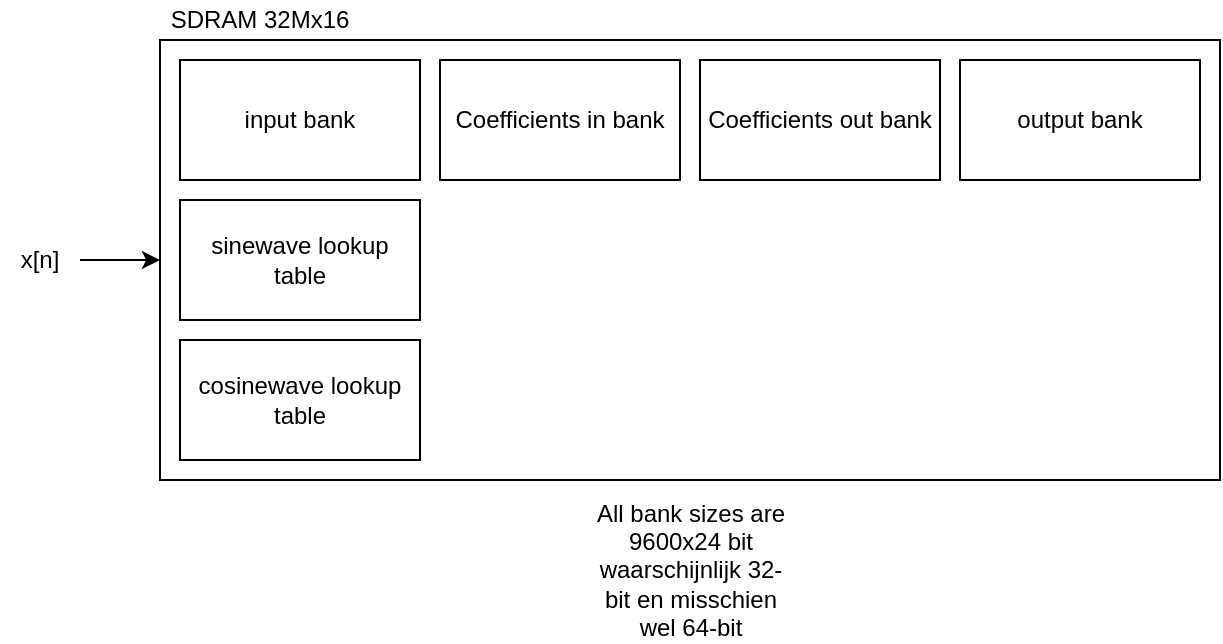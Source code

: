 <mxfile version="15.2.7" type="device" pages="4"><diagram id="x5RcwmsaiCS9l2I7_Ha3" name="SDRAM banks"><mxGraphModel dx="1038" dy="607" grid="1" gridSize="10" guides="1" tooltips="1" connect="1" arrows="1" fold="1" page="1" pageScale="1" pageWidth="1169" pageHeight="1654" math="0" shadow="0"><root><mxCell id="0"/><mxCell id="1" parent="0"/><mxCell id="Nzn3lvLT-2SsBHuHKonX-1" value="" style="rounded=0;whiteSpace=wrap;html=1;" parent="1" vertex="1"><mxGeometry x="360" y="320" width="530" height="220" as="geometry"/></mxCell><mxCell id="Nzn3lvLT-2SsBHuHKonX-2" value="" style="endArrow=classic;html=1;entryX=0;entryY=0.5;entryDx=0;entryDy=0;exitX=1;exitY=0.5;exitDx=0;exitDy=0;" parent="1" source="Nzn3lvLT-2SsBHuHKonX-3" target="Nzn3lvLT-2SsBHuHKonX-1" edge="1"><mxGeometry width="50" height="50" relative="1" as="geometry"><mxPoint x="340" y="360" as="sourcePoint"/><mxPoint x="310" y="320" as="targetPoint"/></mxGeometry></mxCell><mxCell id="Nzn3lvLT-2SsBHuHKonX-3" value="x[n]" style="text;html=1;strokeColor=none;fillColor=none;align=center;verticalAlign=middle;whiteSpace=wrap;rounded=0;" parent="1" vertex="1"><mxGeometry x="280" y="420" width="40" height="20" as="geometry"/></mxCell><mxCell id="Nzn3lvLT-2SsBHuHKonX-4" value="SDRAM 32Mx16" style="text;html=1;strokeColor=none;fillColor=none;align=center;verticalAlign=middle;whiteSpace=wrap;rounded=0;" parent="1" vertex="1"><mxGeometry x="360" y="300" width="100" height="20" as="geometry"/></mxCell><mxCell id="Nzn3lvLT-2SsBHuHKonX-5" value="input bank" style="rounded=0;whiteSpace=wrap;html=1;" parent="1" vertex="1"><mxGeometry x="370" y="330" width="120" height="60" as="geometry"/></mxCell><mxCell id="Nzn3lvLT-2SsBHuHKonX-6" value="output bank" style="rounded=0;whiteSpace=wrap;html=1;" parent="1" vertex="1"><mxGeometry x="760" y="330" width="120" height="60" as="geometry"/></mxCell><mxCell id="Nzn3lvLT-2SsBHuHKonX-7" value="Coefficients in bank" style="rounded=0;whiteSpace=wrap;html=1;" parent="1" vertex="1"><mxGeometry x="500" y="330" width="120" height="60" as="geometry"/></mxCell><mxCell id="Nzn3lvLT-2SsBHuHKonX-8" value="Coefficients out bank" style="rounded=0;whiteSpace=wrap;html=1;" parent="1" vertex="1"><mxGeometry x="630" y="330" width="120" height="60" as="geometry"/></mxCell><mxCell id="Nzn3lvLT-2SsBHuHKonX-9" value="sinewave lookup table" style="rounded=0;whiteSpace=wrap;html=1;" parent="1" vertex="1"><mxGeometry x="370" y="400" width="120" height="60" as="geometry"/></mxCell><mxCell id="Nzn3lvLT-2SsBHuHKonX-10" value="cosinewave lookup table" style="rounded=0;whiteSpace=wrap;html=1;" parent="1" vertex="1"><mxGeometry x="370" y="470" width="120" height="60" as="geometry"/></mxCell><mxCell id="Nzn3lvLT-2SsBHuHKonX-11" value="All bank sizes are 9600x24 bit&lt;br&gt;waarschijnlijk 32-bit en misschien wel 64-bit" style="text;html=1;strokeColor=none;fillColor=none;align=center;verticalAlign=middle;whiteSpace=wrap;rounded=0;" parent="1" vertex="1"><mxGeometry x="572.5" y="550" width="105" height="70" as="geometry"/></mxCell></root></mxGraphModel></diagram><diagram id="HWiSleg9rIiski-nwavN" name="FFT Butterfly 8 samples"><mxGraphModel dx="1038" dy="2261" grid="1" gridSize="10" guides="1" tooltips="1" connect="1" arrows="1" fold="1" page="1" pageScale="1" pageWidth="1169" pageHeight="1654" math="0" shadow="0"><root><mxCell id="tQksCe4eCKy04eRKkVos-0"/><mxCell id="tQksCe4eCKy04eRKkVos-1" parent="tQksCe4eCKy04eRKkVos-0"/><mxCell id="tQksCe4eCKy04eRKkVos-2" value="" style="ellipse;whiteSpace=wrap;html=1;aspect=fixed;" vertex="1" parent="tQksCe4eCKy04eRKkVos-1"><mxGeometry x="400" y="190" width="20" height="20" as="geometry"/></mxCell><mxCell id="tQksCe4eCKy04eRKkVos-6" style="edgeStyle=orthogonalEdgeStyle;rounded=0;orthogonalLoop=1;jettySize=auto;html=1;exitX=1;exitY=0.5;exitDx=0;exitDy=0;entryX=0;entryY=0.5;entryDx=0;entryDy=0;" edge="1" parent="tQksCe4eCKy04eRKkVos-1" source="tQksCe4eCKy04eRKkVos-3" target="tQksCe4eCKy04eRKkVos-2"><mxGeometry relative="1" as="geometry"/></mxCell><mxCell id="tQksCe4eCKy04eRKkVos-3" value="" style="ellipse;whiteSpace=wrap;html=1;aspect=fixed;" vertex="1" parent="tQksCe4eCKy04eRKkVos-1"><mxGeometry x="240" y="190" width="20" height="20" as="geometry"/></mxCell><mxCell id="tQksCe4eCKy04eRKkVos-9" style="edgeStyle=orthogonalEdgeStyle;rounded=0;orthogonalLoop=1;jettySize=auto;html=1;exitX=1;exitY=0.5;exitDx=0;exitDy=0;entryX=0;entryY=0.5;entryDx=0;entryDy=0;" edge="1" parent="tQksCe4eCKy04eRKkVos-1" source="tQksCe4eCKy04eRKkVos-4" target="tQksCe4eCKy04eRKkVos-5"><mxGeometry relative="1" as="geometry"/></mxCell><mxCell id="tQksCe4eCKy04eRKkVos-10" style="rounded=0;orthogonalLoop=1;jettySize=auto;html=1;exitX=1;exitY=0;exitDx=0;exitDy=0;entryX=0;entryY=1;entryDx=0;entryDy=0;" edge="1" parent="tQksCe4eCKy04eRKkVos-1" source="tQksCe4eCKy04eRKkVos-4" target="tQksCe4eCKy04eRKkVos-2"><mxGeometry relative="1" as="geometry"><mxPoint x="380" y="230" as="targetPoint"/></mxGeometry></mxCell><mxCell id="tQksCe4eCKy04eRKkVos-4" value="" style="ellipse;whiteSpace=wrap;html=1;aspect=fixed;" vertex="1" parent="tQksCe4eCKy04eRKkVos-1"><mxGeometry x="240" y="270" width="20" height="20" as="geometry"/></mxCell><mxCell id="tQksCe4eCKy04eRKkVos-5" value="" style="ellipse;whiteSpace=wrap;html=1;aspect=fixed;" vertex="1" parent="tQksCe4eCKy04eRKkVos-1"><mxGeometry x="400" y="270" width="20" height="20" as="geometry"/></mxCell><mxCell id="tQksCe4eCKy04eRKkVos-8" value="" style="endArrow=classic;html=1;exitX=1;exitY=1;exitDx=0;exitDy=0;entryX=0;entryY=0;entryDx=0;entryDy=0;" edge="1" parent="tQksCe4eCKy04eRKkVos-1" source="tQksCe4eCKy04eRKkVos-3" target="tQksCe4eCKy04eRKkVos-5"><mxGeometry width="50" height="50" relative="1" as="geometry"><mxPoint x="300" y="260" as="sourcePoint"/><mxPoint x="350" y="210" as="targetPoint"/></mxGeometry></mxCell><mxCell id="tQksCe4eCKy04eRKkVos-11" value="x[0]" style="text;html=1;strokeColor=none;fillColor=none;align=center;verticalAlign=middle;whiteSpace=wrap;rounded=0;" vertex="1" parent="tQksCe4eCKy04eRKkVos-1"><mxGeometry x="180" y="190" width="40" height="20" as="geometry"/></mxCell><mxCell id="tQksCe4eCKy04eRKkVos-12" value="x[4]" style="text;html=1;strokeColor=none;fillColor=none;align=center;verticalAlign=middle;whiteSpace=wrap;rounded=0;" vertex="1" parent="tQksCe4eCKy04eRKkVos-1"><mxGeometry x="180" y="270" width="40" height="20" as="geometry"/></mxCell><mxCell id="tQksCe4eCKy04eRKkVos-13" value="s1[0]" style="text;html=1;strokeColor=none;fillColor=none;align=center;verticalAlign=middle;whiteSpace=wrap;rounded=0;" vertex="1" parent="tQksCe4eCKy04eRKkVos-1"><mxGeometry x="430" y="190" width="40" height="20" as="geometry"/></mxCell><mxCell id="tQksCe4eCKy04eRKkVos-14" value="s1[1]" style="text;html=1;strokeColor=none;fillColor=none;align=center;verticalAlign=middle;whiteSpace=wrap;rounded=0;" vertex="1" parent="tQksCe4eCKy04eRKkVos-1"><mxGeometry x="430" y="270" width="40" height="20" as="geometry"/></mxCell><mxCell id="tQksCe4eCKy04eRKkVos-16" value="" style="ellipse;whiteSpace=wrap;html=1;aspect=fixed;" vertex="1" parent="tQksCe4eCKy04eRKkVos-1"><mxGeometry x="400" y="350" width="20" height="20" as="geometry"/></mxCell><mxCell id="tQksCe4eCKy04eRKkVos-17" style="edgeStyle=orthogonalEdgeStyle;rounded=0;orthogonalLoop=1;jettySize=auto;html=1;exitX=1;exitY=0.5;exitDx=0;exitDy=0;entryX=0;entryY=0.5;entryDx=0;entryDy=0;" edge="1" source="tQksCe4eCKy04eRKkVos-18" target="tQksCe4eCKy04eRKkVos-16" parent="tQksCe4eCKy04eRKkVos-1"><mxGeometry relative="1" as="geometry"/></mxCell><mxCell id="tQksCe4eCKy04eRKkVos-18" value="" style="ellipse;whiteSpace=wrap;html=1;aspect=fixed;" vertex="1" parent="tQksCe4eCKy04eRKkVos-1"><mxGeometry x="240" y="350" width="20" height="20" as="geometry"/></mxCell><mxCell id="tQksCe4eCKy04eRKkVos-19" style="edgeStyle=orthogonalEdgeStyle;rounded=0;orthogonalLoop=1;jettySize=auto;html=1;exitX=1;exitY=0.5;exitDx=0;exitDy=0;entryX=0;entryY=0.5;entryDx=0;entryDy=0;" edge="1" source="tQksCe4eCKy04eRKkVos-21" target="tQksCe4eCKy04eRKkVos-22" parent="tQksCe4eCKy04eRKkVos-1"><mxGeometry relative="1" as="geometry"/></mxCell><mxCell id="tQksCe4eCKy04eRKkVos-20" style="rounded=0;orthogonalLoop=1;jettySize=auto;html=1;exitX=1;exitY=0;exitDx=0;exitDy=0;entryX=0;entryY=1;entryDx=0;entryDy=0;" edge="1" source="tQksCe4eCKy04eRKkVos-21" target="tQksCe4eCKy04eRKkVos-16" parent="tQksCe4eCKy04eRKkVos-1"><mxGeometry relative="1" as="geometry"><mxPoint x="380" y="390" as="targetPoint"/></mxGeometry></mxCell><mxCell id="tQksCe4eCKy04eRKkVos-21" value="" style="ellipse;whiteSpace=wrap;html=1;aspect=fixed;" vertex="1" parent="tQksCe4eCKy04eRKkVos-1"><mxGeometry x="240" y="430" width="20" height="20" as="geometry"/></mxCell><mxCell id="tQksCe4eCKy04eRKkVos-22" value="" style="ellipse;whiteSpace=wrap;html=1;aspect=fixed;" vertex="1" parent="tQksCe4eCKy04eRKkVos-1"><mxGeometry x="400" y="430" width="20" height="20" as="geometry"/></mxCell><mxCell id="tQksCe4eCKy04eRKkVos-23" value="" style="endArrow=classic;html=1;exitX=1;exitY=1;exitDx=0;exitDy=0;entryX=0;entryY=0;entryDx=0;entryDy=0;" edge="1" source="tQksCe4eCKy04eRKkVos-18" target="tQksCe4eCKy04eRKkVos-22" parent="tQksCe4eCKy04eRKkVos-1"><mxGeometry width="50" height="50" relative="1" as="geometry"><mxPoint x="300" y="420" as="sourcePoint"/><mxPoint x="350" y="370" as="targetPoint"/></mxGeometry></mxCell><mxCell id="tQksCe4eCKy04eRKkVos-24" value="x[2]" style="text;html=1;strokeColor=none;fillColor=none;align=center;verticalAlign=middle;whiteSpace=wrap;rounded=0;" vertex="1" parent="tQksCe4eCKy04eRKkVos-1"><mxGeometry x="180" y="350" width="40" height="20" as="geometry"/></mxCell><mxCell id="tQksCe4eCKy04eRKkVos-25" value="x[6]" style="text;html=1;strokeColor=none;fillColor=none;align=center;verticalAlign=middle;whiteSpace=wrap;rounded=0;" vertex="1" parent="tQksCe4eCKy04eRKkVos-1"><mxGeometry x="180" y="430" width="40" height="20" as="geometry"/></mxCell><mxCell id="tQksCe4eCKy04eRKkVos-26" value="s1[2]" style="text;html=1;strokeColor=none;fillColor=none;align=center;verticalAlign=middle;whiteSpace=wrap;rounded=0;" vertex="1" parent="tQksCe4eCKy04eRKkVos-1"><mxGeometry x="430" y="350" width="40" height="20" as="geometry"/></mxCell><mxCell id="tQksCe4eCKy04eRKkVos-27" value="s1[3]" style="text;html=1;strokeColor=none;fillColor=none;align=center;verticalAlign=middle;whiteSpace=wrap;rounded=0;" vertex="1" parent="tQksCe4eCKy04eRKkVos-1"><mxGeometry x="430" y="430" width="40" height="20" as="geometry"/></mxCell><mxCell id="tQksCe4eCKy04eRKkVos-28" value="" style="ellipse;whiteSpace=wrap;html=1;aspect=fixed;" vertex="1" parent="tQksCe4eCKy04eRKkVos-1"><mxGeometry x="400" y="510" width="20" height="20" as="geometry"/></mxCell><mxCell id="tQksCe4eCKy04eRKkVos-29" style="edgeStyle=orthogonalEdgeStyle;rounded=0;orthogonalLoop=1;jettySize=auto;html=1;exitX=1;exitY=0.5;exitDx=0;exitDy=0;entryX=0;entryY=0.5;entryDx=0;entryDy=0;" edge="1" source="tQksCe4eCKy04eRKkVos-30" target="tQksCe4eCKy04eRKkVos-28" parent="tQksCe4eCKy04eRKkVos-1"><mxGeometry relative="1" as="geometry"/></mxCell><mxCell id="tQksCe4eCKy04eRKkVos-30" value="" style="ellipse;whiteSpace=wrap;html=1;aspect=fixed;" vertex="1" parent="tQksCe4eCKy04eRKkVos-1"><mxGeometry x="240" y="510" width="20" height="20" as="geometry"/></mxCell><mxCell id="tQksCe4eCKy04eRKkVos-31" style="edgeStyle=orthogonalEdgeStyle;rounded=0;orthogonalLoop=1;jettySize=auto;html=1;exitX=1;exitY=0.5;exitDx=0;exitDy=0;entryX=0;entryY=0.5;entryDx=0;entryDy=0;" edge="1" source="tQksCe4eCKy04eRKkVos-33" target="tQksCe4eCKy04eRKkVos-34" parent="tQksCe4eCKy04eRKkVos-1"><mxGeometry relative="1" as="geometry"/></mxCell><mxCell id="tQksCe4eCKy04eRKkVos-32" style="rounded=0;orthogonalLoop=1;jettySize=auto;html=1;exitX=1;exitY=0;exitDx=0;exitDy=0;entryX=0;entryY=1;entryDx=0;entryDy=0;" edge="1" source="tQksCe4eCKy04eRKkVos-33" target="tQksCe4eCKy04eRKkVos-28" parent="tQksCe4eCKy04eRKkVos-1"><mxGeometry relative="1" as="geometry"><mxPoint x="380" y="550" as="targetPoint"/></mxGeometry></mxCell><mxCell id="tQksCe4eCKy04eRKkVos-33" value="" style="ellipse;whiteSpace=wrap;html=1;aspect=fixed;" vertex="1" parent="tQksCe4eCKy04eRKkVos-1"><mxGeometry x="240" y="590" width="20" height="20" as="geometry"/></mxCell><mxCell id="tQksCe4eCKy04eRKkVos-34" value="" style="ellipse;whiteSpace=wrap;html=1;aspect=fixed;" vertex="1" parent="tQksCe4eCKy04eRKkVos-1"><mxGeometry x="400" y="590" width="20" height="20" as="geometry"/></mxCell><mxCell id="tQksCe4eCKy04eRKkVos-35" value="" style="endArrow=classic;html=1;exitX=1;exitY=1;exitDx=0;exitDy=0;entryX=0;entryY=0;entryDx=0;entryDy=0;" edge="1" source="tQksCe4eCKy04eRKkVos-30" target="tQksCe4eCKy04eRKkVos-34" parent="tQksCe4eCKy04eRKkVos-1"><mxGeometry width="50" height="50" relative="1" as="geometry"><mxPoint x="300" y="580" as="sourcePoint"/><mxPoint x="350" y="530" as="targetPoint"/></mxGeometry></mxCell><mxCell id="tQksCe4eCKy04eRKkVos-36" value="x[1]" style="text;html=1;strokeColor=none;fillColor=none;align=center;verticalAlign=middle;whiteSpace=wrap;rounded=0;" vertex="1" parent="tQksCe4eCKy04eRKkVos-1"><mxGeometry x="180" y="510" width="40" height="20" as="geometry"/></mxCell><mxCell id="tQksCe4eCKy04eRKkVos-37" value="x[5]" style="text;html=1;strokeColor=none;fillColor=none;align=center;verticalAlign=middle;whiteSpace=wrap;rounded=0;" vertex="1" parent="tQksCe4eCKy04eRKkVos-1"><mxGeometry x="180" y="590" width="40" height="20" as="geometry"/></mxCell><mxCell id="tQksCe4eCKy04eRKkVos-38" value="s1[4]" style="text;html=1;strokeColor=none;fillColor=none;align=center;verticalAlign=middle;whiteSpace=wrap;rounded=0;" vertex="1" parent="tQksCe4eCKy04eRKkVos-1"><mxGeometry x="430" y="510" width="40" height="20" as="geometry"/></mxCell><mxCell id="tQksCe4eCKy04eRKkVos-39" value="s1[5]" style="text;html=1;strokeColor=none;fillColor=none;align=center;verticalAlign=middle;whiteSpace=wrap;rounded=0;" vertex="1" parent="tQksCe4eCKy04eRKkVos-1"><mxGeometry x="430" y="590" width="40" height="20" as="geometry"/></mxCell><mxCell id="tQksCe4eCKy04eRKkVos-40" value="" style="ellipse;whiteSpace=wrap;html=1;aspect=fixed;" vertex="1" parent="tQksCe4eCKy04eRKkVos-1"><mxGeometry x="400" y="670" width="20" height="20" as="geometry"/></mxCell><mxCell id="tQksCe4eCKy04eRKkVos-41" style="edgeStyle=orthogonalEdgeStyle;rounded=0;orthogonalLoop=1;jettySize=auto;html=1;exitX=1;exitY=0.5;exitDx=0;exitDy=0;entryX=0;entryY=0.5;entryDx=0;entryDy=0;" edge="1" source="tQksCe4eCKy04eRKkVos-42" target="tQksCe4eCKy04eRKkVos-40" parent="tQksCe4eCKy04eRKkVos-1"><mxGeometry relative="1" as="geometry"/></mxCell><mxCell id="tQksCe4eCKy04eRKkVos-42" value="" style="ellipse;whiteSpace=wrap;html=1;aspect=fixed;" vertex="1" parent="tQksCe4eCKy04eRKkVos-1"><mxGeometry x="240" y="670" width="20" height="20" as="geometry"/></mxCell><mxCell id="tQksCe4eCKy04eRKkVos-43" style="edgeStyle=orthogonalEdgeStyle;rounded=0;orthogonalLoop=1;jettySize=auto;html=1;exitX=1;exitY=0.5;exitDx=0;exitDy=0;entryX=0;entryY=0.5;entryDx=0;entryDy=0;" edge="1" source="tQksCe4eCKy04eRKkVos-45" target="tQksCe4eCKy04eRKkVos-46" parent="tQksCe4eCKy04eRKkVos-1"><mxGeometry relative="1" as="geometry"/></mxCell><mxCell id="tQksCe4eCKy04eRKkVos-44" style="rounded=0;orthogonalLoop=1;jettySize=auto;html=1;exitX=1;exitY=0;exitDx=0;exitDy=0;entryX=0;entryY=1;entryDx=0;entryDy=0;" edge="1" source="tQksCe4eCKy04eRKkVos-45" target="tQksCe4eCKy04eRKkVos-40" parent="tQksCe4eCKy04eRKkVos-1"><mxGeometry relative="1" as="geometry"><mxPoint x="380" y="710" as="targetPoint"/></mxGeometry></mxCell><mxCell id="tQksCe4eCKy04eRKkVos-45" value="" style="ellipse;whiteSpace=wrap;html=1;aspect=fixed;" vertex="1" parent="tQksCe4eCKy04eRKkVos-1"><mxGeometry x="240" y="750" width="20" height="20" as="geometry"/></mxCell><mxCell id="tQksCe4eCKy04eRKkVos-46" value="" style="ellipse;whiteSpace=wrap;html=1;aspect=fixed;" vertex="1" parent="tQksCe4eCKy04eRKkVos-1"><mxGeometry x="400" y="750" width="20" height="20" as="geometry"/></mxCell><mxCell id="tQksCe4eCKy04eRKkVos-47" value="" style="endArrow=classic;html=1;exitX=1;exitY=1;exitDx=0;exitDy=0;entryX=0;entryY=0;entryDx=0;entryDy=0;" edge="1" source="tQksCe4eCKy04eRKkVos-42" target="tQksCe4eCKy04eRKkVos-46" parent="tQksCe4eCKy04eRKkVos-1"><mxGeometry width="50" height="50" relative="1" as="geometry"><mxPoint x="300" y="740" as="sourcePoint"/><mxPoint x="350" y="690" as="targetPoint"/></mxGeometry></mxCell><mxCell id="tQksCe4eCKy04eRKkVos-48" value="x[3]" style="text;html=1;strokeColor=none;fillColor=none;align=center;verticalAlign=middle;whiteSpace=wrap;rounded=0;" vertex="1" parent="tQksCe4eCKy04eRKkVos-1"><mxGeometry x="180" y="670" width="40" height="20" as="geometry"/></mxCell><mxCell id="tQksCe4eCKy04eRKkVos-49" value="x[7]" style="text;html=1;strokeColor=none;fillColor=none;align=center;verticalAlign=middle;whiteSpace=wrap;rounded=0;" vertex="1" parent="tQksCe4eCKy04eRKkVos-1"><mxGeometry x="180" y="750" width="40" height="20" as="geometry"/></mxCell><mxCell id="tQksCe4eCKy04eRKkVos-50" value="s1[6]" style="text;html=1;strokeColor=none;fillColor=none;align=center;verticalAlign=middle;whiteSpace=wrap;rounded=0;" vertex="1" parent="tQksCe4eCKy04eRKkVos-1"><mxGeometry x="430" y="670" width="40" height="20" as="geometry"/></mxCell><mxCell id="tQksCe4eCKy04eRKkVos-51" value="s1[7]" style="text;html=1;strokeColor=none;fillColor=none;align=center;verticalAlign=middle;whiteSpace=wrap;rounded=0;" vertex="1" parent="tQksCe4eCKy04eRKkVos-1"><mxGeometry x="430" y="750" width="40" height="20" as="geometry"/></mxCell><mxCell id="tQksCe4eCKy04eRKkVos-52" value="-1" style="text;html=1;strokeColor=none;fillColor=none;align=center;verticalAlign=middle;whiteSpace=wrap;rounded=0;" vertex="1" parent="tQksCe4eCKy04eRKkVos-1"><mxGeometry x="360" y="280" width="20" height="20" as="geometry"/></mxCell><mxCell id="tQksCe4eCKy04eRKkVos-53" value="-1" style="text;html=1;strokeColor=none;fillColor=none;align=center;verticalAlign=middle;whiteSpace=wrap;rounded=0;" vertex="1" parent="tQksCe4eCKy04eRKkVos-1"><mxGeometry x="360" y="440" width="20" height="20" as="geometry"/></mxCell><mxCell id="tQksCe4eCKy04eRKkVos-54" value="-1" style="text;html=1;strokeColor=none;fillColor=none;align=center;verticalAlign=middle;whiteSpace=wrap;rounded=0;" vertex="1" parent="tQksCe4eCKy04eRKkVos-1"><mxGeometry x="360" y="600" width="20" height="20" as="geometry"/></mxCell><mxCell id="tQksCe4eCKy04eRKkVos-55" value="-1" style="text;html=1;strokeColor=none;fillColor=none;align=center;verticalAlign=middle;whiteSpace=wrap;rounded=0;" vertex="1" parent="tQksCe4eCKy04eRKkVos-1"><mxGeometry x="360" y="760" width="20" height="20" as="geometry"/></mxCell><mxCell id="tQksCe4eCKy04eRKkVos-57" value="" style="ellipse;whiteSpace=wrap;html=1;aspect=fixed;" vertex="1" parent="tQksCe4eCKy04eRKkVos-1"><mxGeometry x="680" y="350" width="20" height="20" as="geometry"/></mxCell><mxCell id="tQksCe4eCKy04eRKkVos-58" style="edgeStyle=orthogonalEdgeStyle;rounded=0;orthogonalLoop=1;jettySize=auto;html=1;exitX=1;exitY=0.5;exitDx=0;exitDy=0;entryX=0;entryY=0.5;entryDx=0;entryDy=0;" edge="1" source="tQksCe4eCKy04eRKkVos-59" target="tQksCe4eCKy04eRKkVos-57" parent="tQksCe4eCKy04eRKkVos-1"><mxGeometry relative="1" as="geometry"/></mxCell><mxCell id="tQksCe4eCKy04eRKkVos-179" style="edgeStyle=none;rounded=0;orthogonalLoop=1;jettySize=auto;html=1;exitX=1;exitY=0;exitDx=0;exitDy=0;entryX=0;entryY=1;entryDx=0;entryDy=0;" edge="1" parent="tQksCe4eCKy04eRKkVos-1" source="tQksCe4eCKy04eRKkVos-59" target="tQksCe4eCKy04eRKkVos-71"><mxGeometry relative="1" as="geometry"/></mxCell><mxCell id="tQksCe4eCKy04eRKkVos-59" value="" style="ellipse;whiteSpace=wrap;html=1;aspect=fixed;" vertex="1" parent="tQksCe4eCKy04eRKkVos-1"><mxGeometry x="520" y="350" width="20" height="20" as="geometry"/></mxCell><mxCell id="tQksCe4eCKy04eRKkVos-60" style="edgeStyle=orthogonalEdgeStyle;rounded=0;orthogonalLoop=1;jettySize=auto;html=1;exitX=1;exitY=0.5;exitDx=0;exitDy=0;entryX=0;entryY=0.5;entryDx=0;entryDy=0;" edge="1" source="tQksCe4eCKy04eRKkVos-62" target="tQksCe4eCKy04eRKkVos-63" parent="tQksCe4eCKy04eRKkVos-1"><mxGeometry relative="1" as="geometry"/></mxCell><mxCell id="tQksCe4eCKy04eRKkVos-182" style="edgeStyle=none;rounded=0;orthogonalLoop=1;jettySize=auto;html=1;exitX=1;exitY=0;exitDx=0;exitDy=0;entryX=0;entryY=1;entryDx=0;entryDy=0;" edge="1" parent="tQksCe4eCKy04eRKkVos-1" source="tQksCe4eCKy04eRKkVos-62" target="tQksCe4eCKy04eRKkVos-77"><mxGeometry relative="1" as="geometry"/></mxCell><mxCell id="tQksCe4eCKy04eRKkVos-62" value="" style="ellipse;whiteSpace=wrap;html=1;aspect=fixed;" vertex="1" parent="tQksCe4eCKy04eRKkVos-1"><mxGeometry x="520" y="430" width="20" height="20" as="geometry"/></mxCell><mxCell id="tQksCe4eCKy04eRKkVos-63" value="" style="ellipse;whiteSpace=wrap;html=1;aspect=fixed;" vertex="1" parent="tQksCe4eCKy04eRKkVos-1"><mxGeometry x="680" y="430" width="20" height="20" as="geometry"/></mxCell><mxCell id="tQksCe4eCKy04eRKkVos-65" value="-1" style="text;html=1;strokeColor=none;fillColor=none;align=center;verticalAlign=middle;whiteSpace=wrap;rounded=0;" vertex="1" parent="tQksCe4eCKy04eRKkVos-1"><mxGeometry x="640" y="440" width="20" height="20" as="geometry"/></mxCell><mxCell id="tQksCe4eCKy04eRKkVos-66" value="" style="endArrow=classic;html=1;entryX=0;entryY=0.5;entryDx=0;entryDy=0;" edge="1" parent="tQksCe4eCKy04eRKkVos-1" target="tQksCe4eCKy04eRKkVos-59"><mxGeometry width="50" height="50" relative="1" as="geometry"><mxPoint x="480" y="360" as="sourcePoint"/><mxPoint x="530" y="310" as="targetPoint"/></mxGeometry></mxCell><mxCell id="tQksCe4eCKy04eRKkVos-69" value="-j" style="text;html=1;strokeColor=none;fillColor=none;align=center;verticalAlign=middle;whiteSpace=wrap;rounded=0;" vertex="1" parent="tQksCe4eCKy04eRKkVos-1"><mxGeometry x="480" y="440" width="40" height="20" as="geometry"/></mxCell><mxCell id="tQksCe4eCKy04eRKkVos-70" value="" style="endArrow=classic;html=1;entryX=0;entryY=0.5;entryDx=0;entryDy=0;" edge="1" parent="tQksCe4eCKy04eRKkVos-1" target="tQksCe4eCKy04eRKkVos-62"><mxGeometry width="50" height="50" relative="1" as="geometry"><mxPoint x="480" y="440" as="sourcePoint"/><mxPoint x="530" y="390" as="targetPoint"/></mxGeometry></mxCell><mxCell id="tQksCe4eCKy04eRKkVos-71" value="" style="ellipse;whiteSpace=wrap;html=1;aspect=fixed;" vertex="1" parent="tQksCe4eCKy04eRKkVos-1"><mxGeometry x="680" y="190" width="20" height="20" as="geometry"/></mxCell><mxCell id="tQksCe4eCKy04eRKkVos-72" style="edgeStyle=orthogonalEdgeStyle;rounded=0;orthogonalLoop=1;jettySize=auto;html=1;exitX=1;exitY=0.5;exitDx=0;exitDy=0;entryX=0;entryY=0.5;entryDx=0;entryDy=0;" edge="1" source="tQksCe4eCKy04eRKkVos-73" target="tQksCe4eCKy04eRKkVos-71" parent="tQksCe4eCKy04eRKkVos-1"><mxGeometry relative="1" as="geometry"/></mxCell><mxCell id="tQksCe4eCKy04eRKkVos-180" style="edgeStyle=none;rounded=0;orthogonalLoop=1;jettySize=auto;html=1;exitX=1;exitY=1;exitDx=0;exitDy=0;entryX=0;entryY=0;entryDx=0;entryDy=0;" edge="1" parent="tQksCe4eCKy04eRKkVos-1" source="tQksCe4eCKy04eRKkVos-73" target="tQksCe4eCKy04eRKkVos-57"><mxGeometry relative="1" as="geometry"/></mxCell><mxCell id="tQksCe4eCKy04eRKkVos-73" value="" style="ellipse;whiteSpace=wrap;html=1;aspect=fixed;" vertex="1" parent="tQksCe4eCKy04eRKkVos-1"><mxGeometry x="520" y="190" width="20" height="20" as="geometry"/></mxCell><mxCell id="tQksCe4eCKy04eRKkVos-74" style="edgeStyle=orthogonalEdgeStyle;rounded=0;orthogonalLoop=1;jettySize=auto;html=1;exitX=1;exitY=0.5;exitDx=0;exitDy=0;entryX=0;entryY=0.5;entryDx=0;entryDy=0;" edge="1" source="tQksCe4eCKy04eRKkVos-76" target="tQksCe4eCKy04eRKkVos-77" parent="tQksCe4eCKy04eRKkVos-1"><mxGeometry relative="1" as="geometry"/></mxCell><mxCell id="tQksCe4eCKy04eRKkVos-181" style="edgeStyle=none;rounded=0;orthogonalLoop=1;jettySize=auto;html=1;exitX=1;exitY=1;exitDx=0;exitDy=0;entryX=0;entryY=0;entryDx=0;entryDy=0;" edge="1" parent="tQksCe4eCKy04eRKkVos-1" source="tQksCe4eCKy04eRKkVos-76" target="tQksCe4eCKy04eRKkVos-63"><mxGeometry relative="1" as="geometry"/></mxCell><mxCell id="tQksCe4eCKy04eRKkVos-76" value="" style="ellipse;whiteSpace=wrap;html=1;aspect=fixed;" vertex="1" parent="tQksCe4eCKy04eRKkVos-1"><mxGeometry x="520" y="270" width="20" height="20" as="geometry"/></mxCell><mxCell id="tQksCe4eCKy04eRKkVos-77" value="" style="ellipse;whiteSpace=wrap;html=1;aspect=fixed;" vertex="1" parent="tQksCe4eCKy04eRKkVos-1"><mxGeometry x="680" y="270" width="20" height="20" as="geometry"/></mxCell><mxCell id="tQksCe4eCKy04eRKkVos-79" value="-1" style="text;html=1;strokeColor=none;fillColor=none;align=center;verticalAlign=middle;whiteSpace=wrap;rounded=0;" vertex="1" parent="tQksCe4eCKy04eRKkVos-1"><mxGeometry x="640" y="360" width="20" height="20" as="geometry"/></mxCell><mxCell id="tQksCe4eCKy04eRKkVos-80" value="" style="endArrow=classic;html=1;entryX=0;entryY=0.5;entryDx=0;entryDy=0;" edge="1" target="tQksCe4eCKy04eRKkVos-73" parent="tQksCe4eCKy04eRKkVos-1"><mxGeometry width="50" height="50" relative="1" as="geometry"><mxPoint x="480" y="200" as="sourcePoint"/><mxPoint x="530" y="150" as="targetPoint"/></mxGeometry></mxCell><mxCell id="tQksCe4eCKy04eRKkVos-82" value="" style="endArrow=classic;html=1;entryX=0;entryY=0.5;entryDx=0;entryDy=0;" edge="1" target="tQksCe4eCKy04eRKkVos-76" parent="tQksCe4eCKy04eRKkVos-1"><mxGeometry width="50" height="50" relative="1" as="geometry"><mxPoint x="480" y="280" as="sourcePoint"/><mxPoint x="530" y="230" as="targetPoint"/></mxGeometry></mxCell><mxCell id="tQksCe4eCKy04eRKkVos-83" value="" style="ellipse;whiteSpace=wrap;html=1;aspect=fixed;" vertex="1" parent="tQksCe4eCKy04eRKkVos-1"><mxGeometry x="680" y="670" width="20" height="20" as="geometry"/></mxCell><mxCell id="tQksCe4eCKy04eRKkVos-84" style="edgeStyle=orthogonalEdgeStyle;rounded=0;orthogonalLoop=1;jettySize=auto;html=1;exitX=1;exitY=0.5;exitDx=0;exitDy=0;entryX=0;entryY=0.5;entryDx=0;entryDy=0;" edge="1" parent="tQksCe4eCKy04eRKkVos-1" source="tQksCe4eCKy04eRKkVos-85" target="tQksCe4eCKy04eRKkVos-83"><mxGeometry relative="1" as="geometry"/></mxCell><mxCell id="tQksCe4eCKy04eRKkVos-185" style="edgeStyle=none;rounded=0;orthogonalLoop=1;jettySize=auto;html=1;exitX=1;exitY=0;exitDx=0;exitDy=0;entryX=0;entryY=1;entryDx=0;entryDy=0;" edge="1" parent="tQksCe4eCKy04eRKkVos-1" source="tQksCe4eCKy04eRKkVos-85" target="tQksCe4eCKy04eRKkVos-95"><mxGeometry relative="1" as="geometry"/></mxCell><mxCell id="tQksCe4eCKy04eRKkVos-85" value="" style="ellipse;whiteSpace=wrap;html=1;aspect=fixed;" vertex="1" parent="tQksCe4eCKy04eRKkVos-1"><mxGeometry x="520" y="670" width="20" height="20" as="geometry"/></mxCell><mxCell id="tQksCe4eCKy04eRKkVos-86" style="edgeStyle=orthogonalEdgeStyle;rounded=0;orthogonalLoop=1;jettySize=auto;html=1;exitX=1;exitY=0.5;exitDx=0;exitDy=0;entryX=0;entryY=0.5;entryDx=0;entryDy=0;" edge="1" parent="tQksCe4eCKy04eRKkVos-1" source="tQksCe4eCKy04eRKkVos-88" target="tQksCe4eCKy04eRKkVos-89"><mxGeometry relative="1" as="geometry"/></mxCell><mxCell id="tQksCe4eCKy04eRKkVos-183" style="edgeStyle=none;rounded=0;orthogonalLoop=1;jettySize=auto;html=1;exitX=1;exitY=0;exitDx=0;exitDy=0;entryX=0;entryY=1;entryDx=0;entryDy=0;" edge="1" parent="tQksCe4eCKy04eRKkVos-1" source="tQksCe4eCKy04eRKkVos-88" target="tQksCe4eCKy04eRKkVos-101"><mxGeometry relative="1" as="geometry"/></mxCell><mxCell id="tQksCe4eCKy04eRKkVos-88" value="" style="ellipse;whiteSpace=wrap;html=1;aspect=fixed;" vertex="1" parent="tQksCe4eCKy04eRKkVos-1"><mxGeometry x="520" y="750" width="20" height="20" as="geometry"/></mxCell><mxCell id="tQksCe4eCKy04eRKkVos-89" value="" style="ellipse;whiteSpace=wrap;html=1;aspect=fixed;" vertex="1" parent="tQksCe4eCKy04eRKkVos-1"><mxGeometry x="680" y="750" width="20" height="20" as="geometry"/></mxCell><mxCell id="tQksCe4eCKy04eRKkVos-91" value="-1" style="text;html=1;strokeColor=none;fillColor=none;align=center;verticalAlign=middle;whiteSpace=wrap;rounded=0;" vertex="1" parent="tQksCe4eCKy04eRKkVos-1"><mxGeometry x="640" y="760" width="20" height="20" as="geometry"/></mxCell><mxCell id="tQksCe4eCKy04eRKkVos-92" value="" style="endArrow=classic;html=1;entryX=0;entryY=0.5;entryDx=0;entryDy=0;" edge="1" parent="tQksCe4eCKy04eRKkVos-1" target="tQksCe4eCKy04eRKkVos-85"><mxGeometry width="50" height="50" relative="1" as="geometry"><mxPoint x="480" y="680" as="sourcePoint"/><mxPoint x="530" y="630" as="targetPoint"/></mxGeometry></mxCell><mxCell id="tQksCe4eCKy04eRKkVos-93" value="-j" style="text;html=1;strokeColor=none;fillColor=none;align=center;verticalAlign=middle;whiteSpace=wrap;rounded=0;" vertex="1" parent="tQksCe4eCKy04eRKkVos-1"><mxGeometry x="480" y="760" width="40" height="20" as="geometry"/></mxCell><mxCell id="tQksCe4eCKy04eRKkVos-94" value="" style="endArrow=classic;html=1;entryX=0;entryY=0.5;entryDx=0;entryDy=0;" edge="1" parent="tQksCe4eCKy04eRKkVos-1" target="tQksCe4eCKy04eRKkVos-88"><mxGeometry width="50" height="50" relative="1" as="geometry"><mxPoint x="480" y="760" as="sourcePoint"/><mxPoint x="530" y="710" as="targetPoint"/></mxGeometry></mxCell><mxCell id="tQksCe4eCKy04eRKkVos-95" value="" style="ellipse;whiteSpace=wrap;html=1;aspect=fixed;" vertex="1" parent="tQksCe4eCKy04eRKkVos-1"><mxGeometry x="680" y="510" width="20" height="20" as="geometry"/></mxCell><mxCell id="tQksCe4eCKy04eRKkVos-96" style="edgeStyle=orthogonalEdgeStyle;rounded=0;orthogonalLoop=1;jettySize=auto;html=1;exitX=1;exitY=0.5;exitDx=0;exitDy=0;entryX=0;entryY=0.5;entryDx=0;entryDy=0;" edge="1" parent="tQksCe4eCKy04eRKkVos-1" source="tQksCe4eCKy04eRKkVos-97" target="tQksCe4eCKy04eRKkVos-95"><mxGeometry relative="1" as="geometry"/></mxCell><mxCell id="tQksCe4eCKy04eRKkVos-186" style="edgeStyle=none;rounded=0;orthogonalLoop=1;jettySize=auto;html=1;exitX=1;exitY=1;exitDx=0;exitDy=0;entryX=0;entryY=0;entryDx=0;entryDy=0;" edge="1" parent="tQksCe4eCKy04eRKkVos-1" source="tQksCe4eCKy04eRKkVos-97" target="tQksCe4eCKy04eRKkVos-83"><mxGeometry relative="1" as="geometry"/></mxCell><mxCell id="tQksCe4eCKy04eRKkVos-97" value="" style="ellipse;whiteSpace=wrap;html=1;aspect=fixed;" vertex="1" parent="tQksCe4eCKy04eRKkVos-1"><mxGeometry x="520" y="510" width="20" height="20" as="geometry"/></mxCell><mxCell id="tQksCe4eCKy04eRKkVos-98" style="edgeStyle=orthogonalEdgeStyle;rounded=0;orthogonalLoop=1;jettySize=auto;html=1;exitX=1;exitY=0.5;exitDx=0;exitDy=0;entryX=0;entryY=0.5;entryDx=0;entryDy=0;" edge="1" parent="tQksCe4eCKy04eRKkVos-1" source="tQksCe4eCKy04eRKkVos-100" target="tQksCe4eCKy04eRKkVos-101"><mxGeometry relative="1" as="geometry"/></mxCell><mxCell id="tQksCe4eCKy04eRKkVos-184" style="edgeStyle=none;rounded=0;orthogonalLoop=1;jettySize=auto;html=1;exitX=1;exitY=1;exitDx=0;exitDy=0;entryX=0;entryY=0;entryDx=0;entryDy=0;" edge="1" parent="tQksCe4eCKy04eRKkVos-1" source="tQksCe4eCKy04eRKkVos-100" target="tQksCe4eCKy04eRKkVos-89"><mxGeometry relative="1" as="geometry"/></mxCell><mxCell id="tQksCe4eCKy04eRKkVos-100" value="" style="ellipse;whiteSpace=wrap;html=1;aspect=fixed;" vertex="1" parent="tQksCe4eCKy04eRKkVos-1"><mxGeometry x="520" y="590" width="20" height="20" as="geometry"/></mxCell><mxCell id="tQksCe4eCKy04eRKkVos-101" value="" style="ellipse;whiteSpace=wrap;html=1;aspect=fixed;" vertex="1" parent="tQksCe4eCKy04eRKkVos-1"><mxGeometry x="680" y="590" width="20" height="20" as="geometry"/></mxCell><mxCell id="tQksCe4eCKy04eRKkVos-103" value="-1" style="text;html=1;strokeColor=none;fillColor=none;align=center;verticalAlign=middle;whiteSpace=wrap;rounded=0;" vertex="1" parent="tQksCe4eCKy04eRKkVos-1"><mxGeometry x="640" y="680" width="20" height="20" as="geometry"/></mxCell><mxCell id="tQksCe4eCKy04eRKkVos-104" value="" style="endArrow=classic;html=1;entryX=0;entryY=0.5;entryDx=0;entryDy=0;" edge="1" parent="tQksCe4eCKy04eRKkVos-1" target="tQksCe4eCKy04eRKkVos-97"><mxGeometry width="50" height="50" relative="1" as="geometry"><mxPoint x="480" y="520" as="sourcePoint"/><mxPoint x="530" y="470" as="targetPoint"/></mxGeometry></mxCell><mxCell id="tQksCe4eCKy04eRKkVos-105" value="" style="endArrow=classic;html=1;entryX=0;entryY=0.5;entryDx=0;entryDy=0;" edge="1" parent="tQksCe4eCKy04eRKkVos-1" target="tQksCe4eCKy04eRKkVos-100"><mxGeometry width="50" height="50" relative="1" as="geometry"><mxPoint x="480" y="600" as="sourcePoint"/><mxPoint x="530" y="550" as="targetPoint"/></mxGeometry></mxCell><mxCell id="tQksCe4eCKy04eRKkVos-106" value="s2[0]" style="text;html=1;strokeColor=none;fillColor=none;align=center;verticalAlign=middle;whiteSpace=wrap;rounded=0;" vertex="1" parent="tQksCe4eCKy04eRKkVos-1"><mxGeometry x="710" y="190" width="40" height="20" as="geometry"/></mxCell><mxCell id="tQksCe4eCKy04eRKkVos-107" value="s2[1]" style="text;html=1;strokeColor=none;fillColor=none;align=center;verticalAlign=middle;whiteSpace=wrap;rounded=0;" vertex="1" parent="tQksCe4eCKy04eRKkVos-1"><mxGeometry x="710" y="270" width="40" height="20" as="geometry"/></mxCell><mxCell id="tQksCe4eCKy04eRKkVos-108" value="s2[2]" style="text;html=1;strokeColor=none;fillColor=none;align=center;verticalAlign=middle;whiteSpace=wrap;rounded=0;" vertex="1" parent="tQksCe4eCKy04eRKkVos-1"><mxGeometry x="710" y="350" width="40" height="20" as="geometry"/></mxCell><mxCell id="tQksCe4eCKy04eRKkVos-109" value="s2[3]" style="text;html=1;strokeColor=none;fillColor=none;align=center;verticalAlign=middle;whiteSpace=wrap;rounded=0;" vertex="1" parent="tQksCe4eCKy04eRKkVos-1"><mxGeometry x="710" y="430" width="40" height="20" as="geometry"/></mxCell><mxCell id="tQksCe4eCKy04eRKkVos-110" value="s2[4]" style="text;html=1;strokeColor=none;fillColor=none;align=center;verticalAlign=middle;whiteSpace=wrap;rounded=0;" vertex="1" parent="tQksCe4eCKy04eRKkVos-1"><mxGeometry x="710" y="510" width="40" height="20" as="geometry"/></mxCell><mxCell id="tQksCe4eCKy04eRKkVos-111" value="s2[5]" style="text;html=1;strokeColor=none;fillColor=none;align=center;verticalAlign=middle;whiteSpace=wrap;rounded=0;" vertex="1" parent="tQksCe4eCKy04eRKkVos-1"><mxGeometry x="710" y="590" width="40" height="20" as="geometry"/></mxCell><mxCell id="tQksCe4eCKy04eRKkVos-112" value="s2[6]" style="text;html=1;strokeColor=none;fillColor=none;align=center;verticalAlign=middle;whiteSpace=wrap;rounded=0;" vertex="1" parent="tQksCe4eCKy04eRKkVos-1"><mxGeometry x="710" y="670" width="40" height="20" as="geometry"/></mxCell><mxCell id="tQksCe4eCKy04eRKkVos-113" value="s2[7]" style="text;html=1;strokeColor=none;fillColor=none;align=center;verticalAlign=middle;whiteSpace=wrap;rounded=0;" vertex="1" parent="tQksCe4eCKy04eRKkVos-1"><mxGeometry x="710" y="750" width="40" height="20" as="geometry"/></mxCell><mxCell id="tQksCe4eCKy04eRKkVos-114" value="" style="ellipse;whiteSpace=wrap;html=1;aspect=fixed;" vertex="1" parent="tQksCe4eCKy04eRKkVos-1"><mxGeometry x="960" y="350" width="20" height="20" as="geometry"/></mxCell><mxCell id="tQksCe4eCKy04eRKkVos-115" style="edgeStyle=orthogonalEdgeStyle;rounded=0;orthogonalLoop=1;jettySize=auto;html=1;exitX=1;exitY=0.5;exitDx=0;exitDy=0;entryX=0;entryY=0.5;entryDx=0;entryDy=0;" edge="1" parent="tQksCe4eCKy04eRKkVos-1" source="tQksCe4eCKy04eRKkVos-116" target="tQksCe4eCKy04eRKkVos-114"><mxGeometry relative="1" as="geometry"/></mxCell><mxCell id="tQksCe4eCKy04eRKkVos-191" style="edgeStyle=none;rounded=0;orthogonalLoop=1;jettySize=auto;html=1;exitX=1;exitY=1;exitDx=0;exitDy=0;entryX=0;entryY=0;entryDx=0;entryDy=0;" edge="1" parent="tQksCe4eCKy04eRKkVos-1" source="tQksCe4eCKy04eRKkVos-116" target="tQksCe4eCKy04eRKkVos-137"><mxGeometry relative="1" as="geometry"/></mxCell><mxCell id="tQksCe4eCKy04eRKkVos-116" value="" style="ellipse;whiteSpace=wrap;html=1;aspect=fixed;" vertex="1" parent="tQksCe4eCKy04eRKkVos-1"><mxGeometry x="800" y="350" width="20" height="20" as="geometry"/></mxCell><mxCell id="tQksCe4eCKy04eRKkVos-117" style="edgeStyle=orthogonalEdgeStyle;rounded=0;orthogonalLoop=1;jettySize=auto;html=1;exitX=1;exitY=0.5;exitDx=0;exitDy=0;entryX=0;entryY=0.5;entryDx=0;entryDy=0;" edge="1" parent="tQksCe4eCKy04eRKkVos-1" source="tQksCe4eCKy04eRKkVos-119" target="tQksCe4eCKy04eRKkVos-120"><mxGeometry relative="1" as="geometry"/></mxCell><mxCell id="tQksCe4eCKy04eRKkVos-193" style="edgeStyle=none;rounded=0;orthogonalLoop=1;jettySize=auto;html=1;exitX=1;exitY=1;exitDx=0;exitDy=0;entryX=0;entryY=0;entryDx=0;entryDy=0;" edge="1" parent="tQksCe4eCKy04eRKkVos-1" source="tQksCe4eCKy04eRKkVos-119" target="tQksCe4eCKy04eRKkVos-143"><mxGeometry relative="1" as="geometry"/></mxCell><mxCell id="tQksCe4eCKy04eRKkVos-119" value="" style="ellipse;whiteSpace=wrap;html=1;aspect=fixed;" vertex="1" parent="tQksCe4eCKy04eRKkVos-1"><mxGeometry x="800" y="430" width="20" height="20" as="geometry"/></mxCell><mxCell id="tQksCe4eCKy04eRKkVos-120" value="" style="ellipse;whiteSpace=wrap;html=1;aspect=fixed;" vertex="1" parent="tQksCe4eCKy04eRKkVos-1"><mxGeometry x="960" y="430" width="20" height="20" as="geometry"/></mxCell><mxCell id="tQksCe4eCKy04eRKkVos-122" value="-1" style="text;html=1;strokeColor=none;fillColor=none;align=center;verticalAlign=middle;whiteSpace=wrap;rounded=0;" vertex="1" parent="tQksCe4eCKy04eRKkVos-1"><mxGeometry x="930" y="520" width="20" height="20" as="geometry"/></mxCell><mxCell id="tQksCe4eCKy04eRKkVos-123" value="" style="endArrow=classic;html=1;entryX=0;entryY=0.5;entryDx=0;entryDy=0;" edge="1" parent="tQksCe4eCKy04eRKkVos-1" target="tQksCe4eCKy04eRKkVos-116"><mxGeometry width="50" height="50" relative="1" as="geometry"><mxPoint x="760" y="360" as="sourcePoint"/><mxPoint x="810" y="310" as="targetPoint"/></mxGeometry></mxCell><mxCell id="tQksCe4eCKy04eRKkVos-125" value="" style="endArrow=classic;html=1;entryX=0;entryY=0.5;entryDx=0;entryDy=0;" edge="1" parent="tQksCe4eCKy04eRKkVos-1" target="tQksCe4eCKy04eRKkVos-119"><mxGeometry width="50" height="50" relative="1" as="geometry"><mxPoint x="760" y="440" as="sourcePoint"/><mxPoint x="810" y="390" as="targetPoint"/></mxGeometry></mxCell><mxCell id="tQksCe4eCKy04eRKkVos-126" value="" style="ellipse;whiteSpace=wrap;html=1;aspect=fixed;" vertex="1" parent="tQksCe4eCKy04eRKkVos-1"><mxGeometry x="960" y="190" width="20" height="20" as="geometry"/></mxCell><mxCell id="tQksCe4eCKy04eRKkVos-127" style="edgeStyle=orthogonalEdgeStyle;rounded=0;orthogonalLoop=1;jettySize=auto;html=1;exitX=1;exitY=0.5;exitDx=0;exitDy=0;entryX=0;entryY=0.5;entryDx=0;entryDy=0;" edge="1" parent="tQksCe4eCKy04eRKkVos-1" source="tQksCe4eCKy04eRKkVos-128" target="tQksCe4eCKy04eRKkVos-126"><mxGeometry relative="1" as="geometry"/></mxCell><mxCell id="tQksCe4eCKy04eRKkVos-188" style="edgeStyle=none;rounded=0;orthogonalLoop=1;jettySize=auto;html=1;exitX=1;exitY=1;exitDx=0;exitDy=0;entryX=0;entryY=0;entryDx=0;entryDy=0;" edge="1" parent="tQksCe4eCKy04eRKkVos-1" source="tQksCe4eCKy04eRKkVos-128" target="tQksCe4eCKy04eRKkVos-149"><mxGeometry relative="1" as="geometry"/></mxCell><mxCell id="tQksCe4eCKy04eRKkVos-128" value="" style="ellipse;whiteSpace=wrap;html=1;aspect=fixed;" vertex="1" parent="tQksCe4eCKy04eRKkVos-1"><mxGeometry x="800" y="190" width="20" height="20" as="geometry"/></mxCell><mxCell id="tQksCe4eCKy04eRKkVos-129" style="edgeStyle=orthogonalEdgeStyle;rounded=0;orthogonalLoop=1;jettySize=auto;html=1;exitX=1;exitY=0.5;exitDx=0;exitDy=0;entryX=0;entryY=0.5;entryDx=0;entryDy=0;" edge="1" parent="tQksCe4eCKy04eRKkVos-1" source="tQksCe4eCKy04eRKkVos-131" target="tQksCe4eCKy04eRKkVos-132"><mxGeometry relative="1" as="geometry"/></mxCell><mxCell id="tQksCe4eCKy04eRKkVos-189" style="edgeStyle=none;rounded=0;orthogonalLoop=1;jettySize=auto;html=1;exitX=1;exitY=1;exitDx=0;exitDy=0;entryX=0;entryY=0;entryDx=0;entryDy=0;" edge="1" parent="tQksCe4eCKy04eRKkVos-1" source="tQksCe4eCKy04eRKkVos-131" target="tQksCe4eCKy04eRKkVos-155"><mxGeometry relative="1" as="geometry"/></mxCell><mxCell id="tQksCe4eCKy04eRKkVos-131" value="" style="ellipse;whiteSpace=wrap;html=1;aspect=fixed;" vertex="1" parent="tQksCe4eCKy04eRKkVos-1"><mxGeometry x="800" y="270" width="20" height="20" as="geometry"/></mxCell><mxCell id="tQksCe4eCKy04eRKkVos-132" value="" style="ellipse;whiteSpace=wrap;html=1;aspect=fixed;" vertex="1" parent="tQksCe4eCKy04eRKkVos-1"><mxGeometry x="960" y="270" width="20" height="20" as="geometry"/></mxCell><mxCell id="tQksCe4eCKy04eRKkVos-134" value="-1" style="text;html=1;strokeColor=none;fillColor=none;align=center;verticalAlign=middle;whiteSpace=wrap;rounded=0;" vertex="1" parent="tQksCe4eCKy04eRKkVos-1"><mxGeometry x="930" y="680" width="20" height="20" as="geometry"/></mxCell><mxCell id="tQksCe4eCKy04eRKkVos-135" value="" style="endArrow=classic;html=1;entryX=0;entryY=0.5;entryDx=0;entryDy=0;" edge="1" parent="tQksCe4eCKy04eRKkVos-1" target="tQksCe4eCKy04eRKkVos-128"><mxGeometry width="50" height="50" relative="1" as="geometry"><mxPoint x="760" y="200" as="sourcePoint"/><mxPoint x="810" y="150" as="targetPoint"/></mxGeometry></mxCell><mxCell id="tQksCe4eCKy04eRKkVos-136" value="" style="endArrow=classic;html=1;entryX=0;entryY=0.5;entryDx=0;entryDy=0;" edge="1" parent="tQksCe4eCKy04eRKkVos-1" target="tQksCe4eCKy04eRKkVos-131"><mxGeometry width="50" height="50" relative="1" as="geometry"><mxPoint x="760" y="280" as="sourcePoint"/><mxPoint x="810" y="230" as="targetPoint"/></mxGeometry></mxCell><mxCell id="tQksCe4eCKy04eRKkVos-137" value="" style="ellipse;whiteSpace=wrap;html=1;aspect=fixed;" vertex="1" parent="tQksCe4eCKy04eRKkVos-1"><mxGeometry x="960" y="670" width="20" height="20" as="geometry"/></mxCell><mxCell id="tQksCe4eCKy04eRKkVos-138" style="edgeStyle=orthogonalEdgeStyle;rounded=0;orthogonalLoop=1;jettySize=auto;html=1;exitX=1;exitY=0.5;exitDx=0;exitDy=0;entryX=0;entryY=0.5;entryDx=0;entryDy=0;" edge="1" parent="tQksCe4eCKy04eRKkVos-1" source="tQksCe4eCKy04eRKkVos-139" target="tQksCe4eCKy04eRKkVos-137"><mxGeometry relative="1" as="geometry"/></mxCell><mxCell id="tQksCe4eCKy04eRKkVos-192" style="edgeStyle=none;rounded=0;orthogonalLoop=1;jettySize=auto;html=1;exitX=1;exitY=0;exitDx=0;exitDy=0;entryX=0;entryY=1;entryDx=0;entryDy=0;" edge="1" parent="tQksCe4eCKy04eRKkVos-1" source="tQksCe4eCKy04eRKkVos-139" target="tQksCe4eCKy04eRKkVos-114"><mxGeometry relative="1" as="geometry"/></mxCell><mxCell id="tQksCe4eCKy04eRKkVos-139" value="" style="ellipse;whiteSpace=wrap;html=1;aspect=fixed;" vertex="1" parent="tQksCe4eCKy04eRKkVos-1"><mxGeometry x="800" y="670" width="20" height="20" as="geometry"/></mxCell><mxCell id="tQksCe4eCKy04eRKkVos-140" style="edgeStyle=orthogonalEdgeStyle;rounded=0;orthogonalLoop=1;jettySize=auto;html=1;exitX=1;exitY=0.5;exitDx=0;exitDy=0;entryX=0;entryY=0.5;entryDx=0;entryDy=0;" edge="1" parent="tQksCe4eCKy04eRKkVos-1" source="tQksCe4eCKy04eRKkVos-142" target="tQksCe4eCKy04eRKkVos-143"><mxGeometry relative="1" as="geometry"/></mxCell><mxCell id="tQksCe4eCKy04eRKkVos-194" style="edgeStyle=none;rounded=0;orthogonalLoop=1;jettySize=auto;html=1;exitX=1;exitY=0;exitDx=0;exitDy=0;entryX=0;entryY=1;entryDx=0;entryDy=0;" edge="1" parent="tQksCe4eCKy04eRKkVos-1" source="tQksCe4eCKy04eRKkVos-142" target="tQksCe4eCKy04eRKkVos-120"><mxGeometry relative="1" as="geometry"/></mxCell><mxCell id="tQksCe4eCKy04eRKkVos-142" value="" style="ellipse;whiteSpace=wrap;html=1;aspect=fixed;" vertex="1" parent="tQksCe4eCKy04eRKkVos-1"><mxGeometry x="800" y="750" width="20" height="20" as="geometry"/></mxCell><mxCell id="tQksCe4eCKy04eRKkVos-143" value="" style="ellipse;whiteSpace=wrap;html=1;aspect=fixed;" vertex="1" parent="tQksCe4eCKy04eRKkVos-1"><mxGeometry x="960" y="750" width="20" height="20" as="geometry"/></mxCell><mxCell id="tQksCe4eCKy04eRKkVos-145" value="-1" style="text;html=1;strokeColor=none;fillColor=none;align=center;verticalAlign=middle;whiteSpace=wrap;rounded=0;" vertex="1" parent="tQksCe4eCKy04eRKkVos-1"><mxGeometry x="930" y="760" width="20" height="20" as="geometry"/></mxCell><mxCell id="tQksCe4eCKy04eRKkVos-146" value="" style="endArrow=classic;html=1;entryX=0;entryY=0.5;entryDx=0;entryDy=0;" edge="1" parent="tQksCe4eCKy04eRKkVos-1" target="tQksCe4eCKy04eRKkVos-139"><mxGeometry width="50" height="50" relative="1" as="geometry"><mxPoint x="760" y="680" as="sourcePoint"/><mxPoint x="810" y="630" as="targetPoint"/></mxGeometry></mxCell><mxCell id="tQksCe4eCKy04eRKkVos-148" value="" style="endArrow=classic;html=1;entryX=0;entryY=0.5;entryDx=0;entryDy=0;" edge="1" parent="tQksCe4eCKy04eRKkVos-1" target="tQksCe4eCKy04eRKkVos-142"><mxGeometry width="50" height="50" relative="1" as="geometry"><mxPoint x="760" y="760" as="sourcePoint"/><mxPoint x="810" y="710" as="targetPoint"/></mxGeometry></mxCell><mxCell id="tQksCe4eCKy04eRKkVos-149" value="" style="ellipse;whiteSpace=wrap;html=1;aspect=fixed;" vertex="1" parent="tQksCe4eCKy04eRKkVos-1"><mxGeometry x="960" y="510" width="20" height="20" as="geometry"/></mxCell><mxCell id="tQksCe4eCKy04eRKkVos-150" style="edgeStyle=orthogonalEdgeStyle;rounded=0;orthogonalLoop=1;jettySize=auto;html=1;exitX=1;exitY=0.5;exitDx=0;exitDy=0;entryX=0;entryY=0.5;entryDx=0;entryDy=0;" edge="1" parent="tQksCe4eCKy04eRKkVos-1" source="tQksCe4eCKy04eRKkVos-151" target="tQksCe4eCKy04eRKkVos-149"><mxGeometry relative="1" as="geometry"/></mxCell><mxCell id="tQksCe4eCKy04eRKkVos-187" style="edgeStyle=none;rounded=0;orthogonalLoop=1;jettySize=auto;html=1;exitX=1;exitY=0;exitDx=0;exitDy=0;entryX=0;entryY=1;entryDx=0;entryDy=0;" edge="1" parent="tQksCe4eCKy04eRKkVos-1" source="tQksCe4eCKy04eRKkVos-151" target="tQksCe4eCKy04eRKkVos-126"><mxGeometry relative="1" as="geometry"/></mxCell><mxCell id="tQksCe4eCKy04eRKkVos-151" value="" style="ellipse;whiteSpace=wrap;html=1;aspect=fixed;" vertex="1" parent="tQksCe4eCKy04eRKkVos-1"><mxGeometry x="800" y="510" width="20" height="20" as="geometry"/></mxCell><mxCell id="tQksCe4eCKy04eRKkVos-152" style="edgeStyle=orthogonalEdgeStyle;rounded=0;orthogonalLoop=1;jettySize=auto;html=1;exitX=1;exitY=0.5;exitDx=0;exitDy=0;entryX=0;entryY=0.5;entryDx=0;entryDy=0;" edge="1" parent="tQksCe4eCKy04eRKkVos-1" source="tQksCe4eCKy04eRKkVos-154" target="tQksCe4eCKy04eRKkVos-155"><mxGeometry relative="1" as="geometry"/></mxCell><mxCell id="tQksCe4eCKy04eRKkVos-190" style="edgeStyle=none;rounded=0;orthogonalLoop=1;jettySize=auto;html=1;exitX=1;exitY=0;exitDx=0;exitDy=0;entryX=0;entryY=1;entryDx=0;entryDy=0;" edge="1" parent="tQksCe4eCKy04eRKkVos-1" source="tQksCe4eCKy04eRKkVos-154" target="tQksCe4eCKy04eRKkVos-132"><mxGeometry relative="1" as="geometry"/></mxCell><mxCell id="tQksCe4eCKy04eRKkVos-154" value="" style="ellipse;whiteSpace=wrap;html=1;aspect=fixed;" vertex="1" parent="tQksCe4eCKy04eRKkVos-1"><mxGeometry x="800" y="590" width="20" height="20" as="geometry"/></mxCell><mxCell id="tQksCe4eCKy04eRKkVos-155" value="" style="ellipse;whiteSpace=wrap;html=1;aspect=fixed;" vertex="1" parent="tQksCe4eCKy04eRKkVos-1"><mxGeometry x="960" y="590" width="20" height="20" as="geometry"/></mxCell><mxCell id="tQksCe4eCKy04eRKkVos-157" value="-1" style="text;html=1;strokeColor=none;fillColor=none;align=center;verticalAlign=middle;whiteSpace=wrap;rounded=0;" vertex="1" parent="tQksCe4eCKy04eRKkVos-1"><mxGeometry x="930" y="600" width="20" height="20" as="geometry"/></mxCell><mxCell id="tQksCe4eCKy04eRKkVos-158" value="" style="endArrow=classic;html=1;entryX=0;entryY=0.5;entryDx=0;entryDy=0;" edge="1" parent="tQksCe4eCKy04eRKkVos-1" target="tQksCe4eCKy04eRKkVos-151"><mxGeometry width="50" height="50" relative="1" as="geometry"><mxPoint x="760" y="520" as="sourcePoint"/><mxPoint x="810" y="470" as="targetPoint"/></mxGeometry></mxCell><mxCell id="tQksCe4eCKy04eRKkVos-159" value="" style="endArrow=classic;html=1;entryX=0;entryY=0.5;entryDx=0;entryDy=0;" edge="1" parent="tQksCe4eCKy04eRKkVos-1" target="tQksCe4eCKy04eRKkVos-154"><mxGeometry width="50" height="50" relative="1" as="geometry"><mxPoint x="760" y="600" as="sourcePoint"/><mxPoint x="810" y="550" as="targetPoint"/></mxGeometry></mxCell><mxCell id="tQksCe4eCKy04eRKkVos-160" value="-j" style="text;html=1;strokeColor=none;fillColor=none;align=center;verticalAlign=middle;whiteSpace=wrap;rounded=0;" vertex="1" parent="tQksCe4eCKy04eRKkVos-1"><mxGeometry x="760" y="680" width="40" height="20" as="geometry"/></mxCell><mxCell id="tQksCe4eCKy04eRKkVos-161" value="sqrt(2)/2-sqrt(2)/2 i" style="text;html=1;strokeColor=none;fillColor=none;align=center;verticalAlign=middle;whiteSpace=wrap;rounded=0;" vertex="1" parent="tQksCe4eCKy04eRKkVos-1"><mxGeometry x="725" y="610" width="110" height="20" as="geometry"/></mxCell><mxCell id="tQksCe4eCKy04eRKkVos-163" value="-sqrt(2)/2-sqrt(2)/2 i" style="text;html=1;strokeColor=none;fillColor=none;align=center;verticalAlign=middle;whiteSpace=wrap;rounded=0;" vertex="1" parent="tQksCe4eCKy04eRKkVos-1"><mxGeometry x="725" y="770" width="110" height="20" as="geometry"/></mxCell><mxCell id="tQksCe4eCKy04eRKkVos-164" value="X[0]" style="text;html=1;strokeColor=none;fillColor=none;align=center;verticalAlign=middle;whiteSpace=wrap;rounded=0;" vertex="1" parent="tQksCe4eCKy04eRKkVos-1"><mxGeometry x="990" y="190" width="40" height="20" as="geometry"/></mxCell><mxCell id="tQksCe4eCKy04eRKkVos-172" value="X[1]" style="text;html=1;strokeColor=none;fillColor=none;align=center;verticalAlign=middle;whiteSpace=wrap;rounded=0;" vertex="1" parent="tQksCe4eCKy04eRKkVos-1"><mxGeometry x="990" y="270" width="40" height="20" as="geometry"/></mxCell><mxCell id="tQksCe4eCKy04eRKkVos-173" value="X[2]" style="text;html=1;strokeColor=none;fillColor=none;align=center;verticalAlign=middle;whiteSpace=wrap;rounded=0;" vertex="1" parent="tQksCe4eCKy04eRKkVos-1"><mxGeometry x="990" y="350" width="40" height="20" as="geometry"/></mxCell><mxCell id="tQksCe4eCKy04eRKkVos-174" value="X[3]" style="text;html=1;strokeColor=none;fillColor=none;align=center;verticalAlign=middle;whiteSpace=wrap;rounded=0;" vertex="1" parent="tQksCe4eCKy04eRKkVos-1"><mxGeometry x="990" y="430" width="40" height="20" as="geometry"/></mxCell><mxCell id="tQksCe4eCKy04eRKkVos-175" value="X[4]" style="text;html=1;strokeColor=none;fillColor=none;align=center;verticalAlign=middle;whiteSpace=wrap;rounded=0;" vertex="1" parent="tQksCe4eCKy04eRKkVos-1"><mxGeometry x="990" y="510" width="40" height="20" as="geometry"/></mxCell><mxCell id="tQksCe4eCKy04eRKkVos-176" value="X[5]" style="text;html=1;strokeColor=none;fillColor=none;align=center;verticalAlign=middle;whiteSpace=wrap;rounded=0;" vertex="1" parent="tQksCe4eCKy04eRKkVos-1"><mxGeometry x="990" y="590" width="40" height="20" as="geometry"/></mxCell><mxCell id="tQksCe4eCKy04eRKkVos-177" value="X[6]" style="text;html=1;strokeColor=none;fillColor=none;align=center;verticalAlign=middle;whiteSpace=wrap;rounded=0;" vertex="1" parent="tQksCe4eCKy04eRKkVos-1"><mxGeometry x="990" y="670" width="40" height="20" as="geometry"/></mxCell><mxCell id="tQksCe4eCKy04eRKkVos-178" value="X[7]" style="text;html=1;strokeColor=none;fillColor=none;align=center;verticalAlign=middle;whiteSpace=wrap;rounded=0;" vertex="1" parent="tQksCe4eCKy04eRKkVos-1"><mxGeometry x="990" y="750" width="40" height="20" as="geometry"/></mxCell><mxCell id="tQksCe4eCKy04eRKkVos-195" value="i = 2" style="text;html=1;strokeColor=none;fillColor=none;align=center;verticalAlign=middle;whiteSpace=wrap;rounded=0;" vertex="1" parent="tQksCe4eCKy04eRKkVos-1"><mxGeometry x="480" y="780" width="40" height="20" as="geometry"/></mxCell><mxCell id="tQksCe4eCKy04eRKkVos-229" value="i = 3" style="text;html=1;strokeColor=none;fillColor=none;align=center;verticalAlign=middle;whiteSpace=wrap;rounded=0;" vertex="1" parent="tQksCe4eCKy04eRKkVos-1"><mxGeometry x="760" y="790" width="40" height="20" as="geometry"/></mxCell><mxCell id="tQksCe4eCKy04eRKkVos-231" value="i = 2" style="text;html=1;strokeColor=none;fillColor=none;align=center;verticalAlign=middle;whiteSpace=wrap;rounded=0;" vertex="1" parent="tQksCe4eCKy04eRKkVos-1"><mxGeometry x="760" y="700" width="40" height="20" as="geometry"/></mxCell><mxCell id="tQksCe4eCKy04eRKkVos-232" value="i = 1" style="text;html=1;strokeColor=none;fillColor=none;align=center;verticalAlign=middle;whiteSpace=wrap;rounded=0;" vertex="1" parent="tQksCe4eCKy04eRKkVos-1"><mxGeometry x="760" y="630" width="40" height="20" as="geometry"/></mxCell><mxCell id="tQksCe4eCKy04eRKkVos-234" value="i = 2" style="text;html=1;strokeColor=none;fillColor=none;align=center;verticalAlign=middle;whiteSpace=wrap;rounded=0;" vertex="1" parent="tQksCe4eCKy04eRKkVos-1"><mxGeometry x="480" y="460" width="40" height="20" as="geometry"/></mxCell><mxCell id="tQksCe4eCKy04eRKkVos-235" value="i = 0" style="text;html=1;strokeColor=none;fillColor=none;align=center;verticalAlign=middle;whiteSpace=wrap;rounded=0;" vertex="1" parent="tQksCe4eCKy04eRKkVos-1"><mxGeometry x="480" y="680" width="50" height="20" as="geometry"/></mxCell><mxCell id="tQksCe4eCKy04eRKkVos-236" value="i = 0" style="text;html=1;strokeColor=none;fillColor=none;align=center;verticalAlign=middle;whiteSpace=wrap;rounded=0;" vertex="1" parent="tQksCe4eCKy04eRKkVos-1"><mxGeometry x="760" y="520" width="50" height="20" as="geometry"/></mxCell><mxCell id="tQksCe4eCKy04eRKkVos-237" value="i = 0" style="text;html=1;strokeColor=none;fillColor=none;align=center;verticalAlign=middle;whiteSpace=wrap;rounded=0;" vertex="1" parent="tQksCe4eCKy04eRKkVos-1"><mxGeometry x="480" y="360" width="50" height="20" as="geometry"/></mxCell><mxCell id="reHdcaalhr2YI1GwkWVJ-0" value="" style="group" vertex="1" connectable="0" parent="tQksCe4eCKy04eRKkVos-1"><mxGeometry x="410" y="820" width="480" height="330" as="geometry"/></mxCell><mxCell id="tQksCe4eCKy04eRKkVos-196" value="" style="pointerEvents=1;verticalLabelPosition=bottom;shadow=0;dashed=0;align=center;html=1;verticalAlign=top;shape=mxgraph.electrical.waveforms.sine_wave;strokeColor=#FF0000;strokeWidth=3;flipH=1;" vertex="1" parent="reHdcaalhr2YI1GwkWVJ-0"><mxGeometry x="60" y="120" width="240" height="160" as="geometry"/></mxCell><mxCell id="tQksCe4eCKy04eRKkVos-197" value="" style="endArrow=none;html=1;" edge="1" parent="reHdcaalhr2YI1GwkWVJ-0"><mxGeometry y="90" width="50" height="50" as="geometry"><mxPoint x="60" y="310" as="sourcePoint"/><mxPoint x="60" y="90" as="targetPoint"/></mxGeometry></mxCell><mxCell id="tQksCe4eCKy04eRKkVos-199" value="" style="endArrow=none;html=1;" edge="1" parent="reHdcaalhr2YI1GwkWVJ-0"><mxGeometry y="90" width="50" height="50" as="geometry"><mxPoint x="90" y="310" as="sourcePoint"/><mxPoint x="90" y="90" as="targetPoint"/></mxGeometry></mxCell><mxCell id="tQksCe4eCKy04eRKkVos-202" value="" style="endArrow=none;html=1;" edge="1" parent="reHdcaalhr2YI1GwkWVJ-0"><mxGeometry y="90" width="50" height="50" as="geometry"><mxPoint x="120" y="310" as="sourcePoint"/><mxPoint x="120" y="90" as="targetPoint"/></mxGeometry></mxCell><mxCell id="tQksCe4eCKy04eRKkVos-203" value="" style="endArrow=none;html=1;" edge="1" parent="reHdcaalhr2YI1GwkWVJ-0"><mxGeometry y="90" width="50" height="50" as="geometry"><mxPoint x="150" y="310" as="sourcePoint"/><mxPoint x="150" y="90" as="targetPoint"/></mxGeometry></mxCell><mxCell id="tQksCe4eCKy04eRKkVos-204" value="" style="endArrow=none;html=1;" edge="1" parent="reHdcaalhr2YI1GwkWVJ-0"><mxGeometry y="90" width="50" height="50" as="geometry"><mxPoint x="180" y="310" as="sourcePoint"/><mxPoint x="180" y="90" as="targetPoint"/></mxGeometry></mxCell><mxCell id="tQksCe4eCKy04eRKkVos-205" value="" style="endArrow=none;html=1;" edge="1" parent="reHdcaalhr2YI1GwkWVJ-0"><mxGeometry y="90" width="50" height="50" as="geometry"><mxPoint x="210" y="310" as="sourcePoint"/><mxPoint x="210" y="90" as="targetPoint"/></mxGeometry></mxCell><mxCell id="tQksCe4eCKy04eRKkVos-206" value="" style="endArrow=none;html=1;" edge="1" parent="reHdcaalhr2YI1GwkWVJ-0"><mxGeometry y="90" width="50" height="50" as="geometry"><mxPoint x="240" y="310" as="sourcePoint"/><mxPoint x="240" y="90" as="targetPoint"/></mxGeometry></mxCell><mxCell id="tQksCe4eCKy04eRKkVos-207" value="" style="endArrow=none;html=1;" edge="1" parent="reHdcaalhr2YI1GwkWVJ-0"><mxGeometry y="90" width="50" height="50" as="geometry"><mxPoint x="270" y="310" as="sourcePoint"/><mxPoint x="270" y="90" as="targetPoint"/></mxGeometry></mxCell><mxCell id="tQksCe4eCKy04eRKkVos-209" value="i" style="text;html=1;strokeColor=none;fillColor=none;align=center;verticalAlign=middle;whiteSpace=wrap;rounded=0;" vertex="1" parent="reHdcaalhr2YI1GwkWVJ-0"><mxGeometry x="20" y="310" width="20" height="20" as="geometry"/></mxCell><mxCell id="tQksCe4eCKy04eRKkVos-210" value="0" style="text;html=1;strokeColor=none;fillColor=none;align=center;verticalAlign=middle;whiteSpace=wrap;rounded=0;" vertex="1" parent="reHdcaalhr2YI1GwkWVJ-0"><mxGeometry x="50" y="310" width="20" height="20" as="geometry"/></mxCell><mxCell id="tQksCe4eCKy04eRKkVos-211" value="1" style="text;html=1;strokeColor=none;fillColor=none;align=center;verticalAlign=middle;whiteSpace=wrap;rounded=0;" vertex="1" parent="reHdcaalhr2YI1GwkWVJ-0"><mxGeometry x="80" y="310" width="20" height="20" as="geometry"/></mxCell><mxCell id="tQksCe4eCKy04eRKkVos-212" value="2" style="text;html=1;strokeColor=none;fillColor=none;align=center;verticalAlign=middle;whiteSpace=wrap;rounded=0;" vertex="1" parent="reHdcaalhr2YI1GwkWVJ-0"><mxGeometry x="110" y="310" width="20" height="20" as="geometry"/></mxCell><mxCell id="tQksCe4eCKy04eRKkVos-213" value="3" style="text;html=1;strokeColor=none;fillColor=none;align=center;verticalAlign=middle;whiteSpace=wrap;rounded=0;" vertex="1" parent="reHdcaalhr2YI1GwkWVJ-0"><mxGeometry x="140" y="310" width="20" height="20" as="geometry"/></mxCell><mxCell id="tQksCe4eCKy04eRKkVos-214" value="4" style="text;html=1;strokeColor=none;fillColor=none;align=center;verticalAlign=middle;whiteSpace=wrap;rounded=0;" vertex="1" parent="reHdcaalhr2YI1GwkWVJ-0"><mxGeometry x="170" y="310" width="20" height="20" as="geometry"/></mxCell><mxCell id="tQksCe4eCKy04eRKkVos-215" value="5" style="text;html=1;strokeColor=none;fillColor=none;align=center;verticalAlign=middle;whiteSpace=wrap;rounded=0;" vertex="1" parent="reHdcaalhr2YI1GwkWVJ-0"><mxGeometry x="200" y="310" width="20" height="20" as="geometry"/></mxCell><mxCell id="tQksCe4eCKy04eRKkVos-216" value="6" style="text;html=1;strokeColor=none;fillColor=none;align=center;verticalAlign=middle;whiteSpace=wrap;rounded=0;" vertex="1" parent="reHdcaalhr2YI1GwkWVJ-0"><mxGeometry x="230" y="310" width="20" height="20" as="geometry"/></mxCell><mxCell id="tQksCe4eCKy04eRKkVos-217" value="7" style="text;html=1;strokeColor=none;fillColor=none;align=center;verticalAlign=middle;whiteSpace=wrap;rounded=0;" vertex="1" parent="reHdcaalhr2YI1GwkWVJ-0"><mxGeometry x="260" y="310" width="20" height="20" as="geometry"/></mxCell><mxCell id="tQksCe4eCKy04eRKkVos-226" value="" style="pointerEvents=1;verticalLabelPosition=bottom;shadow=0;dashed=0;align=center;html=1;verticalAlign=top;shape=mxgraph.electrical.waveforms.sine_wave;strokeColor=#0000FF;strokeWidth=3;flipH=1;" vertex="1" parent="reHdcaalhr2YI1GwkWVJ-0"><mxGeometry y="120" width="240" height="160" as="geometry"/></mxCell><mxCell id="tQksCe4eCKy04eRKkVos-228" value="" style="endArrow=none;html=1;" edge="1" parent="reHdcaalhr2YI1GwkWVJ-0"><mxGeometry y="90" width="50" height="50" as="geometry"><mxPoint x="30" y="200" as="sourcePoint"/><mxPoint x="310" y="199.5" as="targetPoint"/></mxGeometry></mxCell><mxCell id="tQksCe4eCKy04eRKkVos-230" value="" style="pointerEvents=1;verticalLabelPosition=bottom;shadow=0;dashed=0;align=center;html=1;verticalAlign=top;shape=mxgraph.electrical.waveforms.sine_wave;strokeColor=#0000FF;strokeWidth=3;flipH=1;" vertex="1" parent="reHdcaalhr2YI1GwkWVJ-0"><mxGeometry x="240" y="120" width="240" height="160" as="geometry"/></mxCell><mxCell id="tQksCe4eCKy04eRKkVos-354" value="Lookup table geinverteerd zodat je de index kan optellen wat eigenlijk de min in de vergelijking nabootst" style="text;html=1;strokeColor=none;fillColor=none;align=center;verticalAlign=middle;whiteSpace=wrap;rounded=0;" vertex="1" parent="reHdcaalhr2YI1GwkWVJ-0"><mxGeometry x="70" width="195" height="80" as="geometry"/></mxCell><mxCell id="j62EK3KM69pMHQgz8CuG-0" value="Stage 1" style="text;html=1;align=center;verticalAlign=middle;resizable=0;points=[];autosize=1;strokeColor=none;fillColor=none;" vertex="1" parent="tQksCe4eCKy04eRKkVos-1"><mxGeometry x="300" y="160" width="60" height="20" as="geometry"/></mxCell><mxCell id="j62EK3KM69pMHQgz8CuG-1" value="Stage 2" style="text;html=1;align=center;verticalAlign=middle;resizable=0;points=[];autosize=1;strokeColor=none;fillColor=none;" vertex="1" parent="tQksCe4eCKy04eRKkVos-1"><mxGeometry x="580" y="160" width="60" height="20" as="geometry"/></mxCell><mxCell id="j62EK3KM69pMHQgz8CuG-2" value="Stage 3" style="text;html=1;align=center;verticalAlign=middle;resizable=0;points=[];autosize=1;strokeColor=none;fillColor=none;" vertex="1" parent="tQksCe4eCKy04eRKkVos-1"><mxGeometry x="860" y="160" width="60" height="20" as="geometry"/></mxCell><mxCell id="O9NG8ZIRZ_5vcq3TwRhO-0" value="m=0" style="text;html=1;strokeColor=none;fillColor=none;align=center;verticalAlign=middle;whiteSpace=wrap;rounded=0;" vertex="1" parent="tQksCe4eCKy04eRKkVos-1"><mxGeometry x="310" y="140" width="40" height="20" as="geometry"/></mxCell><mxCell id="O9NG8ZIRZ_5vcq3TwRhO-1" value="m=1" style="text;html=1;strokeColor=none;fillColor=none;align=center;verticalAlign=middle;whiteSpace=wrap;rounded=0;" vertex="1" parent="tQksCe4eCKy04eRKkVos-1"><mxGeometry x="590" y="140" width="40" height="20" as="geometry"/></mxCell><mxCell id="O9NG8ZIRZ_5vcq3TwRhO-2" value="m=2" style="text;html=1;strokeColor=none;fillColor=none;align=center;verticalAlign=middle;whiteSpace=wrap;rounded=0;" vertex="1" parent="tQksCe4eCKy04eRKkVos-1"><mxGeometry x="870" y="140" width="40" height="20" as="geometry"/></mxCell><mxCell id="O9NG8ZIRZ_5vcq3TwRhO-4" value="index_x[p] = a&lt;br&gt;index_x[q] = a+2^m&lt;br&gt;a =&amp;gt; [0, (2^m)-1]" style="text;html=1;strokeColor=none;fillColor=none;align=center;verticalAlign=middle;whiteSpace=wrap;rounded=0;" vertex="1" parent="tQksCe4eCKy04eRKkVos-1"><mxGeometry x="400" y="90" width="350" height="50" as="geometry"/></mxCell><mxCell id="P_QKVsXwIfpFn26CSeLA-1" value="Dit moeten we gaan doen om de index te benaderen (voorbeeld voor stage 2)&lt;br&gt;reverse bits&lt;br&gt;n = 00&lt;span style=&quot;white-space: pre&quot;&gt;&#9;&lt;/span&gt;0&lt;br&gt;n = 10&lt;span style=&quot;white-space: pre&quot;&gt;&#9;&lt;/span&gt;2&lt;br&gt;n = 01&lt;span style=&quot;white-space: pre&quot;&gt;&#9;&lt;/span&gt;1&lt;br&gt;n = 11&lt;span style=&quot;white-space: pre&quot;&gt;&#9;&lt;/span&gt;3&lt;br&gt;dan voor volgende butterlfy:&lt;br&gt;n = 100&lt;span style=&quot;white-space: pre&quot;&gt;&#9;&lt;/span&gt;4&lt;br&gt;n = 110&lt;span style=&quot;white-space: pre&quot;&gt;&#9;&lt;/span&gt;6&lt;br&gt;n = 101&lt;span style=&quot;white-space: pre&quot;&gt;&#9;&lt;/span&gt;5&lt;br&gt;n = 111&lt;span style=&quot;white-space: pre&quot;&gt;&#9;&lt;/span&gt;7&lt;br&gt;&lt;br&gt;counter c is 3 bits. telt gewoon normaal op maar we gebruiken de bits als volgt:&lt;br&gt;n = c[2] c[0] c[1]&lt;br&gt;&lt;br&gt;c&lt;span style=&quot;white-space: pre&quot;&gt;&#9;&lt;/span&gt;&lt;span style=&quot;white-space: pre&quot;&gt;&#9;&lt;/span&gt;n&lt;span style=&quot;white-space: pre&quot;&gt;&#9;&lt;/span&gt;&lt;span style=&quot;white-space: pre&quot;&gt;&#9;&lt;/span&gt;inp idx&lt;span style=&quot;white-space: pre&quot;&gt;&#9;&lt;/span&gt;outp idx&lt;br&gt;000&lt;span style=&quot;white-space: pre&quot;&gt;&#9;&lt;/span&gt;&lt;span style=&quot;white-space: pre&quot;&gt;&#9;&lt;/span&gt;000&lt;span style=&quot;white-space: pre&quot;&gt;&#9;&lt;span style=&quot;white-space: pre&quot;&gt;&#9;&lt;/span&gt;&lt;/span&gt;0&lt;span style=&quot;white-space: pre&quot;&gt;&#9;&lt;/span&gt;&lt;span style=&quot;white-space: pre&quot;&gt;&#9;&lt;/span&gt;0&lt;br&gt;100&lt;span style=&quot;white-space: pre&quot;&gt;&#9;&lt;/span&gt;&lt;span style=&quot;white-space: pre&quot;&gt;&#9;&lt;/span&gt;010&lt;span style=&quot;white-space: pre&quot;&gt;&#9;&lt;span style=&quot;white-space: pre&quot;&gt;&#9;&lt;/span&gt;&lt;/span&gt;2&lt;span style=&quot;white-space: pre&quot;&gt;&#9;&lt;/span&gt;&lt;span style=&quot;white-space: pre&quot;&gt;&#9;&lt;/span&gt;1&lt;br&gt;010&lt;span style=&quot;white-space: pre&quot;&gt;&#9;&lt;/span&gt;&lt;span style=&quot;white-space: pre&quot;&gt;&#9;&lt;/span&gt;001&lt;span style=&quot;white-space: pre&quot;&gt;&#9;&lt;span style=&quot;white-space: pre&quot;&gt;&#9;&lt;/span&gt;&lt;/span&gt;1&lt;span style=&quot;white-space: pre&quot;&gt;&#9;&lt;/span&gt;&lt;span style=&quot;white-space: pre&quot;&gt;&#9;&lt;/span&gt;2&lt;br&gt;110&lt;span style=&quot;white-space: pre&quot;&gt;&#9;&lt;/span&gt;&lt;span style=&quot;white-space: pre&quot;&gt;&#9;&lt;/span&gt;011&lt;span style=&quot;white-space: pre&quot;&gt;&#9;&lt;span style=&quot;white-space: pre&quot;&gt;&#9;&lt;/span&gt;&lt;/span&gt;3&lt;span style=&quot;white-space: pre&quot;&gt;&#9;&lt;/span&gt;&lt;span style=&quot;white-space: pre&quot;&gt;&#9;&lt;/span&gt;3&lt;br&gt;001&lt;span style=&quot;white-space: pre&quot;&gt;&#9;&lt;/span&gt;&lt;span style=&quot;white-space: pre&quot;&gt;&#9;&lt;/span&gt;100&lt;span style=&quot;white-space: pre&quot;&gt;&#9;&lt;span style=&quot;white-space: pre&quot;&gt;&#9;&lt;/span&gt;&lt;/span&gt;4&lt;span style=&quot;white-space: pre&quot;&gt;&#9;&lt;/span&gt;&lt;span style=&quot;white-space: pre&quot;&gt;&#9;&lt;/span&gt;4&lt;br&gt;101&lt;span style=&quot;white-space: pre&quot;&gt;&#9;&lt;/span&gt;&lt;span style=&quot;white-space: pre&quot;&gt;&#9;&lt;/span&gt;110&lt;span style=&quot;white-space: pre&quot;&gt;&#9;&lt;span style=&quot;white-space: pre&quot;&gt;&#9;&lt;/span&gt;&lt;/span&gt;6&lt;span style=&quot;white-space: pre&quot;&gt;&#9;&lt;/span&gt;&lt;span style=&quot;white-space: pre&quot;&gt;&#9;&lt;/span&gt;5&lt;br&gt;011&lt;span style=&quot;white-space: pre&quot;&gt;&#9;&lt;/span&gt;&lt;span style=&quot;white-space: pre&quot;&gt;&#9;&lt;/span&gt;101&lt;span style=&quot;white-space: pre&quot;&gt;&#9;&lt;span style=&quot;white-space: pre&quot;&gt;&#9;&lt;/span&gt;&lt;/span&gt;5&lt;span style=&quot;white-space: pre&quot;&gt;&#9;&lt;/span&gt;&lt;span style=&quot;white-space: pre&quot;&gt;&#9;&lt;/span&gt;6&lt;br&gt;111&lt;span style=&quot;white-space: pre&quot;&gt;&#9;&lt;/span&gt;&lt;span style=&quot;white-space: pre&quot;&gt;&#9;&lt;/span&gt;111&lt;span style=&quot;white-space: pre&quot;&gt;&#9;&lt;span style=&quot;white-space: pre&quot;&gt;&#9;&lt;/span&gt;&lt;/span&gt;7&lt;span style=&quot;white-space: pre&quot;&gt;&#9;&lt;/span&gt;&lt;span style=&quot;white-space: pre&quot;&gt;&#9;&lt;/span&gt;7&lt;br&gt;&lt;br&gt;dus grootte van c =&amp;nbsp;" style="text;html=1;strokeColor=default;fillColor=none;align=left;verticalAlign=middle;whiteSpace=wrap;rounded=0;" vertex="1" parent="tQksCe4eCKy04eRKkVos-1"><mxGeometry x="430" y="-370" width="340" height="450" as="geometry"/></mxCell></root></mxGraphModel></diagram><diagram id="kPAE7I1LvpBofusmaxbz" name="Butterfly VHDL architecture"><mxGraphModel dx="1038" dy="607" grid="1" gridSize="10" guides="1" tooltips="1" connect="1" arrows="1" fold="1" page="1" pageScale="1" pageWidth="1169" pageHeight="1654" math="0" shadow="0"><root><mxCell id="V1gWVmofFGWKcKpOi5Wt-0"/><mxCell id="V1gWVmofFGWKcKpOi5Wt-1" parent="V1gWVmofFGWKcKpOi5Wt-0"/><mxCell id="IzIHL07GQPZ7x-ZJyAxp-0" value="" style="rounded=0;whiteSpace=wrap;html=1;strokeColor=#000000;strokeWidth=1;align=left;" vertex="1" parent="V1gWVmofFGWKcKpOi5Wt-1"><mxGeometry x="630" y="1000" width="370" height="490" as="geometry"/></mxCell><mxCell id="IzIHL07GQPZ7x-ZJyAxp-1" style="edgeStyle=orthogonalEdgeStyle;rounded=0;orthogonalLoop=1;jettySize=auto;html=1;exitX=1;exitY=0.5;exitDx=0;exitDy=0;entryX=0;entryY=0.25;entryDx=0;entryDy=0;" edge="1" parent="V1gWVmofFGWKcKpOi5Wt-1" source="IzIHL07GQPZ7x-ZJyAxp-3" target="IzIHL07GQPZ7x-ZJyAxp-16"><mxGeometry relative="1" as="geometry"/></mxCell><mxCell id="IzIHL07GQPZ7x-ZJyAxp-2" style="edgeStyle=orthogonalEdgeStyle;rounded=0;orthogonalLoop=1;jettySize=auto;html=1;exitX=1;exitY=0.5;exitDx=0;exitDy=0;entryX=0;entryY=0.5;entryDx=0;entryDy=0;" edge="1" parent="V1gWVmofFGWKcKpOi5Wt-1" source="IzIHL07GQPZ7x-ZJyAxp-3" target="IzIHL07GQPZ7x-ZJyAxp-31"><mxGeometry relative="1" as="geometry"><mxPoint x="890" y="1170" as="targetPoint"/><Array as="points"><mxPoint x="870" y="1050"/><mxPoint x="870" y="1170"/></Array></mxGeometry></mxCell><mxCell id="IzIHL07GQPZ7x-ZJyAxp-3" value="x_m[p]_re" style="text;html=1;strokeColor=none;fillColor=none;align=center;verticalAlign=middle;whiteSpace=wrap;rounded=0;" vertex="1" parent="V1gWVmofFGWKcKpOi5Wt-1"><mxGeometry x="550" y="1040" width="60" height="20" as="geometry"/></mxCell><mxCell id="IzIHL07GQPZ7x-ZJyAxp-4" style="edgeStyle=orthogonalEdgeStyle;rounded=0;orthogonalLoop=1;jettySize=auto;html=1;exitX=1;exitY=0.5;exitDx=0;exitDy=0;entryX=0;entryY=0.75;entryDx=0;entryDy=0;" edge="1" parent="V1gWVmofFGWKcKpOi5Wt-1" source="IzIHL07GQPZ7x-ZJyAxp-75" target="IzIHL07GQPZ7x-ZJyAxp-16"><mxGeometry relative="1" as="geometry"><Array as="points"><mxPoint x="850" y="1210"/><mxPoint x="850" y="1090"/></Array></mxGeometry></mxCell><mxCell id="IzIHL07GQPZ7x-ZJyAxp-5" style="edgeStyle=orthogonalEdgeStyle;rounded=0;orthogonalLoop=1;jettySize=auto;html=1;exitX=1;exitY=0.5;exitDx=0;exitDy=0;entryX=0;entryY=0.5;entryDx=0;entryDy=0;" edge="1" parent="V1gWVmofFGWKcKpOi5Wt-1" source="IzIHL07GQPZ7x-ZJyAxp-75" target="IzIHL07GQPZ7x-ZJyAxp-32"><mxGeometry relative="1" as="geometry"><mxPoint x="890" y="1210" as="targetPoint"/><Array as="points"><mxPoint x="800" y="1210"/><mxPoint x="800" y="1210"/></Array></mxGeometry></mxCell><mxCell id="IzIHL07GQPZ7x-ZJyAxp-6" style="edgeStyle=orthogonalEdgeStyle;rounded=0;orthogonalLoop=1;jettySize=auto;html=1;exitX=1;exitY=0.5;exitDx=0;exitDy=0;entryX=0;entryY=0.5;entryDx=0;entryDy=0;" edge="1" parent="V1gWVmofFGWKcKpOi5Wt-1" source="IzIHL07GQPZ7x-ZJyAxp-7" target="IzIHL07GQPZ7x-ZJyAxp-73"><mxGeometry relative="1" as="geometry"/></mxCell><mxCell id="IzIHL07GQPZ7x-ZJyAxp-7" value="x_m[q]_re" style="text;html=1;strokeColor=none;fillColor=none;align=center;verticalAlign=middle;whiteSpace=wrap;rounded=0;" vertex="1" parent="V1gWVmofFGWKcKpOi5Wt-1"><mxGeometry x="550" y="1170" width="60" height="20" as="geometry"/></mxCell><mxCell id="IzIHL07GQPZ7x-ZJyAxp-8" style="edgeStyle=orthogonalEdgeStyle;rounded=0;orthogonalLoop=1;jettySize=auto;html=1;exitX=1;exitY=0.5;exitDx=0;exitDy=0;entryX=0;entryY=0.5;entryDx=0;entryDy=0;" edge="1" parent="V1gWVmofFGWKcKpOi5Wt-1" source="IzIHL07GQPZ7x-ZJyAxp-10" target="IzIHL07GQPZ7x-ZJyAxp-37"><mxGeometry relative="1" as="geometry"><mxPoint x="890" y="1290" as="targetPoint"/><Array as="points"><mxPoint x="620" y="1410"/><mxPoint x="870" y="1410"/><mxPoint x="870" y="1290"/></Array></mxGeometry></mxCell><mxCell id="IzIHL07GQPZ7x-ZJyAxp-9" style="edgeStyle=orthogonalEdgeStyle;rounded=0;orthogonalLoop=1;jettySize=auto;html=1;exitX=1;exitY=0.5;exitDx=0;exitDy=0;entryX=0;entryY=0.25;entryDx=0;entryDy=0;" edge="1" parent="V1gWVmofFGWKcKpOi5Wt-1" source="IzIHL07GQPZ7x-ZJyAxp-10" target="IzIHL07GQPZ7x-ZJyAxp-22"><mxGeometry relative="1" as="geometry"><Array as="points"><mxPoint x="620" y="1410"/></Array></mxGeometry></mxCell><mxCell id="IzIHL07GQPZ7x-ZJyAxp-10" value="x_m[p]_im" style="text;html=1;strokeColor=none;fillColor=none;align=center;verticalAlign=middle;whiteSpace=wrap;rounded=0;" vertex="1" parent="V1gWVmofFGWKcKpOi5Wt-1"><mxGeometry x="550" y="1400" width="60" height="20" as="geometry"/></mxCell><mxCell id="IzIHL07GQPZ7x-ZJyAxp-11" style="edgeStyle=orthogonalEdgeStyle;rounded=0;orthogonalLoop=1;jettySize=auto;html=1;exitX=1;exitY=0.5;exitDx=0;exitDy=0;entryX=0;entryY=0.5;entryDx=0;entryDy=0;" edge="1" parent="V1gWVmofFGWKcKpOi5Wt-1" source="IzIHL07GQPZ7x-ZJyAxp-78" target="IzIHL07GQPZ7x-ZJyAxp-38"><mxGeometry relative="1" as="geometry"><mxPoint x="890" y="1330" as="targetPoint"/><Array as="points"><mxPoint x="850" y="1250"/><mxPoint x="850" y="1330"/></Array></mxGeometry></mxCell><mxCell id="IzIHL07GQPZ7x-ZJyAxp-12" style="edgeStyle=orthogonalEdgeStyle;rounded=0;orthogonalLoop=1;jettySize=auto;html=1;entryX=0;entryY=0.75;entryDx=0;entryDy=0;exitX=1;exitY=0.5;exitDx=0;exitDy=0;" edge="1" parent="V1gWVmofFGWKcKpOi5Wt-1" source="IzIHL07GQPZ7x-ZJyAxp-78" target="IzIHL07GQPZ7x-ZJyAxp-22"><mxGeometry relative="1" as="geometry"><mxPoint x="830" y="1330" as="sourcePoint"/><Array as="points"><mxPoint x="850" y="1250"/><mxPoint x="850" y="1450"/></Array></mxGeometry></mxCell><mxCell id="IzIHL07GQPZ7x-ZJyAxp-13" style="edgeStyle=orthogonalEdgeStyle;rounded=0;orthogonalLoop=1;jettySize=auto;html=1;exitX=1;exitY=0.5;exitDx=0;exitDy=0;entryX=0;entryY=0.5;entryDx=0;entryDy=0;" edge="1" parent="V1gWVmofFGWKcKpOi5Wt-1" source="IzIHL07GQPZ7x-ZJyAxp-14" target="IzIHL07GQPZ7x-ZJyAxp-74"><mxGeometry relative="1" as="geometry"/></mxCell><mxCell id="IzIHL07GQPZ7x-ZJyAxp-14" value="x_m[q]_im" style="text;html=1;strokeColor=none;fillColor=none;align=center;verticalAlign=middle;whiteSpace=wrap;rounded=0;" vertex="1" parent="V1gWVmofFGWKcKpOi5Wt-1"><mxGeometry x="550" y="1200" width="60" height="20" as="geometry"/></mxCell><mxCell id="IzIHL07GQPZ7x-ZJyAxp-15" value="" style="group" vertex="1" connectable="0" parent="V1gWVmofFGWKcKpOi5Wt-1"><mxGeometry x="890" y="1010" width="90" height="100" as="geometry"/></mxCell><mxCell id="IzIHL07GQPZ7x-ZJyAxp-16" value="" style="rounded=0;whiteSpace=wrap;html=1;strokeWidth=1;" vertex="1" parent="IzIHL07GQPZ7x-ZJyAxp-15"><mxGeometry y="20" width="90" height="80" as="geometry"/></mxCell><mxCell id="IzIHL07GQPZ7x-ZJyAxp-17" value="a" style="text;html=1;strokeColor=none;fillColor=none;align=center;verticalAlign=middle;whiteSpace=wrap;rounded=0;" vertex="1" parent="IzIHL07GQPZ7x-ZJyAxp-15"><mxGeometry y="30" width="30" height="20" as="geometry"/></mxCell><mxCell id="IzIHL07GQPZ7x-ZJyAxp-18" value="b" style="text;html=1;strokeColor=none;fillColor=none;align=center;verticalAlign=middle;whiteSpace=wrap;rounded=0;" vertex="1" parent="IzIHL07GQPZ7x-ZJyAxp-15"><mxGeometry y="70" width="30" height="20" as="geometry"/></mxCell><mxCell id="IzIHL07GQPZ7x-ZJyAxp-19" value="a+b" style="text;html=1;strokeColor=none;fillColor=none;align=center;verticalAlign=middle;whiteSpace=wrap;rounded=0;" vertex="1" parent="IzIHL07GQPZ7x-ZJyAxp-15"><mxGeometry x="50" y="50" width="40" height="20" as="geometry"/></mxCell><mxCell id="IzIHL07GQPZ7x-ZJyAxp-20" value="Adder" style="text;html=1;strokeColor=none;fillColor=none;align=center;verticalAlign=middle;whiteSpace=wrap;rounded=0;" vertex="1" parent="IzIHL07GQPZ7x-ZJyAxp-15"><mxGeometry x="25" width="40" height="20" as="geometry"/></mxCell><mxCell id="IzIHL07GQPZ7x-ZJyAxp-21" value="" style="group" vertex="1" connectable="0" parent="V1gWVmofFGWKcKpOi5Wt-1"><mxGeometry x="890" y="1370" width="90" height="100" as="geometry"/></mxCell><mxCell id="IzIHL07GQPZ7x-ZJyAxp-22" value="" style="rounded=0;whiteSpace=wrap;html=1;strokeWidth=1;" vertex="1" parent="IzIHL07GQPZ7x-ZJyAxp-21"><mxGeometry y="20" width="90" height="80" as="geometry"/></mxCell><mxCell id="IzIHL07GQPZ7x-ZJyAxp-23" value="" style="rounded=0;whiteSpace=wrap;html=1;strokeWidth=1;" vertex="1" parent="IzIHL07GQPZ7x-ZJyAxp-21"><mxGeometry y="20" width="90" height="80" as="geometry"/></mxCell><mxCell id="IzIHL07GQPZ7x-ZJyAxp-24" value="a" style="text;html=1;strokeColor=none;fillColor=none;align=center;verticalAlign=middle;whiteSpace=wrap;rounded=0;" vertex="1" parent="IzIHL07GQPZ7x-ZJyAxp-21"><mxGeometry y="30" width="30" height="20" as="geometry"/></mxCell><mxCell id="IzIHL07GQPZ7x-ZJyAxp-25" value="b" style="text;html=1;strokeColor=none;fillColor=none;align=center;verticalAlign=middle;whiteSpace=wrap;rounded=0;" vertex="1" parent="IzIHL07GQPZ7x-ZJyAxp-21"><mxGeometry y="70" width="30" height="20" as="geometry"/></mxCell><mxCell id="IzIHL07GQPZ7x-ZJyAxp-26" value="a-b" style="text;html=1;strokeColor=none;fillColor=none;align=center;verticalAlign=middle;whiteSpace=wrap;rounded=0;" vertex="1" parent="IzIHL07GQPZ7x-ZJyAxp-21"><mxGeometry x="50" y="50" width="40" height="20" as="geometry"/></mxCell><mxCell id="IzIHL07GQPZ7x-ZJyAxp-27" value="Subtractor" style="text;html=1;strokeColor=none;fillColor=none;align=center;verticalAlign=middle;whiteSpace=wrap;rounded=0;" vertex="1" parent="IzIHL07GQPZ7x-ZJyAxp-21"><mxGeometry x="12.5" width="65" height="20" as="geometry"/></mxCell><mxCell id="IzIHL07GQPZ7x-ZJyAxp-28" value="" style="group" vertex="1" connectable="0" parent="V1gWVmofFGWKcKpOi5Wt-1"><mxGeometry x="890" y="1130" width="90" height="100" as="geometry"/></mxCell><mxCell id="IzIHL07GQPZ7x-ZJyAxp-29" value="" style="rounded=0;whiteSpace=wrap;html=1;strokeWidth=1;" vertex="1" parent="IzIHL07GQPZ7x-ZJyAxp-28"><mxGeometry y="20" width="90" height="80" as="geometry"/></mxCell><mxCell id="IzIHL07GQPZ7x-ZJyAxp-30" value="" style="rounded=0;whiteSpace=wrap;html=1;strokeWidth=1;" vertex="1" parent="IzIHL07GQPZ7x-ZJyAxp-28"><mxGeometry y="20" width="90" height="80" as="geometry"/></mxCell><mxCell id="IzIHL07GQPZ7x-ZJyAxp-31" value="a" style="text;html=1;strokeColor=none;fillColor=none;align=center;verticalAlign=middle;whiteSpace=wrap;rounded=0;" vertex="1" parent="IzIHL07GQPZ7x-ZJyAxp-28"><mxGeometry y="30" width="30" height="20" as="geometry"/></mxCell><mxCell id="IzIHL07GQPZ7x-ZJyAxp-32" value="b" style="text;html=1;strokeColor=none;fillColor=none;align=center;verticalAlign=middle;whiteSpace=wrap;rounded=0;" vertex="1" parent="IzIHL07GQPZ7x-ZJyAxp-28"><mxGeometry y="70" width="30" height="20" as="geometry"/></mxCell><mxCell id="IzIHL07GQPZ7x-ZJyAxp-33" value="a-b" style="text;html=1;strokeColor=none;fillColor=none;align=center;verticalAlign=middle;whiteSpace=wrap;rounded=0;" vertex="1" parent="IzIHL07GQPZ7x-ZJyAxp-28"><mxGeometry x="50" y="50" width="40" height="20" as="geometry"/></mxCell><mxCell id="IzIHL07GQPZ7x-ZJyAxp-34" value="Subtractor" style="text;html=1;strokeColor=none;fillColor=none;align=center;verticalAlign=middle;whiteSpace=wrap;rounded=0;" vertex="1" parent="IzIHL07GQPZ7x-ZJyAxp-28"><mxGeometry x="12.5" width="65" height="20" as="geometry"/></mxCell><mxCell id="IzIHL07GQPZ7x-ZJyAxp-35" value="" style="group" vertex="1" connectable="0" parent="V1gWVmofFGWKcKpOi5Wt-1"><mxGeometry x="890" y="1250" width="90" height="100" as="geometry"/></mxCell><mxCell id="IzIHL07GQPZ7x-ZJyAxp-36" value="" style="rounded=0;whiteSpace=wrap;html=1;strokeWidth=1;" vertex="1" parent="IzIHL07GQPZ7x-ZJyAxp-35"><mxGeometry y="20" width="90" height="80" as="geometry"/></mxCell><mxCell id="IzIHL07GQPZ7x-ZJyAxp-37" value="a" style="text;html=1;strokeColor=none;fillColor=none;align=center;verticalAlign=middle;whiteSpace=wrap;rounded=0;" vertex="1" parent="IzIHL07GQPZ7x-ZJyAxp-35"><mxGeometry y="30" width="30" height="20" as="geometry"/></mxCell><mxCell id="IzIHL07GQPZ7x-ZJyAxp-38" value="b" style="text;html=1;strokeColor=none;fillColor=none;align=center;verticalAlign=middle;whiteSpace=wrap;rounded=0;" vertex="1" parent="IzIHL07GQPZ7x-ZJyAxp-35"><mxGeometry y="70" width="30" height="20" as="geometry"/></mxCell><mxCell id="IzIHL07GQPZ7x-ZJyAxp-39" value="a+b" style="text;html=1;strokeColor=none;fillColor=none;align=center;verticalAlign=middle;whiteSpace=wrap;rounded=0;" vertex="1" parent="IzIHL07GQPZ7x-ZJyAxp-35"><mxGeometry x="50" y="50" width="40" height="20" as="geometry"/></mxCell><mxCell id="IzIHL07GQPZ7x-ZJyAxp-40" value="Adder" style="text;html=1;strokeColor=none;fillColor=none;align=center;verticalAlign=middle;whiteSpace=wrap;rounded=0;" vertex="1" parent="IzIHL07GQPZ7x-ZJyAxp-35"><mxGeometry x="25" width="40" height="20" as="geometry"/></mxCell><mxCell id="IzIHL07GQPZ7x-ZJyAxp-41" value="" style="ellipse;whiteSpace=wrap;html=1;aspect=fixed;" vertex="1" parent="V1gWVmofFGWKcKpOi5Wt-1"><mxGeometry x="740" y="810" width="20" height="20" as="geometry"/></mxCell><mxCell id="IzIHL07GQPZ7x-ZJyAxp-42" style="edgeStyle=orthogonalEdgeStyle;rounded=0;orthogonalLoop=1;jettySize=auto;html=1;exitX=1;exitY=0.5;exitDx=0;exitDy=0;entryX=0;entryY=0.5;entryDx=0;entryDy=0;" edge="1" parent="V1gWVmofFGWKcKpOi5Wt-1" source="IzIHL07GQPZ7x-ZJyAxp-43" target="IzIHL07GQPZ7x-ZJyAxp-41"><mxGeometry relative="1" as="geometry"/></mxCell><mxCell id="IzIHL07GQPZ7x-ZJyAxp-43" value="" style="ellipse;whiteSpace=wrap;html=1;aspect=fixed;" vertex="1" parent="V1gWVmofFGWKcKpOi5Wt-1"><mxGeometry x="580" y="810" width="20" height="20" as="geometry"/></mxCell><mxCell id="IzIHL07GQPZ7x-ZJyAxp-44" style="edgeStyle=orthogonalEdgeStyle;rounded=0;orthogonalLoop=1;jettySize=auto;html=1;exitX=1;exitY=0.5;exitDx=0;exitDy=0;entryX=0;entryY=0.5;entryDx=0;entryDy=0;" edge="1" parent="V1gWVmofFGWKcKpOi5Wt-1" source="IzIHL07GQPZ7x-ZJyAxp-46" target="IzIHL07GQPZ7x-ZJyAxp-47"><mxGeometry relative="1" as="geometry"/></mxCell><mxCell id="IzIHL07GQPZ7x-ZJyAxp-45" style="rounded=0;orthogonalLoop=1;jettySize=auto;html=1;exitX=1;exitY=0;exitDx=0;exitDy=0;entryX=0;entryY=1;entryDx=0;entryDy=0;" edge="1" parent="V1gWVmofFGWKcKpOi5Wt-1" source="IzIHL07GQPZ7x-ZJyAxp-46" target="IzIHL07GQPZ7x-ZJyAxp-41"><mxGeometry relative="1" as="geometry"><mxPoint x="720" y="850" as="targetPoint"/></mxGeometry></mxCell><mxCell id="IzIHL07GQPZ7x-ZJyAxp-46" value="" style="ellipse;whiteSpace=wrap;html=1;aspect=fixed;" vertex="1" parent="V1gWVmofFGWKcKpOi5Wt-1"><mxGeometry x="580" y="890" width="20" height="20" as="geometry"/></mxCell><mxCell id="IzIHL07GQPZ7x-ZJyAxp-47" value="" style="ellipse;whiteSpace=wrap;html=1;aspect=fixed;" vertex="1" parent="V1gWVmofFGWKcKpOi5Wt-1"><mxGeometry x="740" y="890" width="20" height="20" as="geometry"/></mxCell><mxCell id="IzIHL07GQPZ7x-ZJyAxp-48" value="" style="endArrow=classic;html=1;exitX=1;exitY=1;exitDx=0;exitDy=0;entryX=0;entryY=0;entryDx=0;entryDy=0;" edge="1" parent="V1gWVmofFGWKcKpOi5Wt-1" source="IzIHL07GQPZ7x-ZJyAxp-43" target="IzIHL07GQPZ7x-ZJyAxp-47"><mxGeometry width="50" height="50" relative="1" as="geometry"><mxPoint x="640" y="880" as="sourcePoint"/><mxPoint x="690" y="830" as="targetPoint"/></mxGeometry></mxCell><mxCell id="IzIHL07GQPZ7x-ZJyAxp-49" style="edgeStyle=orthogonalEdgeStyle;rounded=0;orthogonalLoop=1;jettySize=auto;html=1;exitX=1;exitY=0.5;exitDx=0;exitDy=0;entryX=0;entryY=0.5;entryDx=0;entryDy=0;" edge="1" parent="V1gWVmofFGWKcKpOi5Wt-1" source="IzIHL07GQPZ7x-ZJyAxp-50" target="IzIHL07GQPZ7x-ZJyAxp-43"><mxGeometry relative="1" as="geometry"/></mxCell><mxCell id="IzIHL07GQPZ7x-ZJyAxp-50" value="x_m[p]" style="text;html=1;strokeColor=none;fillColor=none;align=center;verticalAlign=middle;whiteSpace=wrap;rounded=0;" vertex="1" parent="V1gWVmofFGWKcKpOi5Wt-1"><mxGeometry x="470" y="810" width="40" height="20" as="geometry"/></mxCell><mxCell id="IzIHL07GQPZ7x-ZJyAxp-51" style="edgeStyle=orthogonalEdgeStyle;rounded=0;orthogonalLoop=1;jettySize=auto;html=1;exitX=1;exitY=0.5;exitDx=0;exitDy=0;entryX=0;entryY=0.5;entryDx=0;entryDy=0;" edge="1" parent="V1gWVmofFGWKcKpOi5Wt-1" source="IzIHL07GQPZ7x-ZJyAxp-52" target="IzIHL07GQPZ7x-ZJyAxp-46"><mxGeometry relative="1" as="geometry"/></mxCell><mxCell id="IzIHL07GQPZ7x-ZJyAxp-52" value="x_m[q]" style="text;html=1;strokeColor=none;fillColor=none;align=center;verticalAlign=middle;whiteSpace=wrap;rounded=0;" vertex="1" parent="V1gWVmofFGWKcKpOi5Wt-1"><mxGeometry x="470" y="890" width="40" height="20" as="geometry"/></mxCell><mxCell id="IzIHL07GQPZ7x-ZJyAxp-53" value="-1" style="text;html=1;strokeColor=none;fillColor=none;align=center;verticalAlign=middle;whiteSpace=wrap;rounded=0;" vertex="1" parent="V1gWVmofFGWKcKpOi5Wt-1"><mxGeometry x="700" y="900" width="20" height="20" as="geometry"/></mxCell><mxCell id="IzIHL07GQPZ7x-ZJyAxp-54" value="x_m+1[q]" style="text;html=1;strokeColor=none;fillColor=none;align=center;verticalAlign=middle;whiteSpace=wrap;rounded=0;" vertex="1" parent="V1gWVmofFGWKcKpOi5Wt-1"><mxGeometry x="770" y="890" width="60" height="20" as="geometry"/></mxCell><mxCell id="IzIHL07GQPZ7x-ZJyAxp-55" value="x_m+1[p]" style="text;html=1;strokeColor=none;fillColor=none;align=center;verticalAlign=middle;whiteSpace=wrap;rounded=0;" vertex="1" parent="V1gWVmofFGWKcKpOi5Wt-1"><mxGeometry x="770" y="810" width="60" height="20" as="geometry"/></mxCell><mxCell id="IzIHL07GQPZ7x-ZJyAxp-56" value="Where x_m is complex" style="text;html=1;strokeColor=none;fillColor=none;align=center;verticalAlign=middle;whiteSpace=wrap;rounded=0;" vertex="1" parent="V1gWVmofFGWKcKpOi5Wt-1"><mxGeometry x="600" y="920" width="140" height="30" as="geometry"/></mxCell><mxCell id="IzIHL07GQPZ7x-ZJyAxp-57" value="complex factor" style="text;html=1;strokeColor=none;fillColor=none;align=center;verticalAlign=middle;whiteSpace=wrap;rounded=0;" vertex="1" parent="V1gWVmofFGWKcKpOi5Wt-1"><mxGeometry x="520" y="900" width="50" height="30" as="geometry"/></mxCell><mxCell id="IzIHL07GQPZ7x-ZJyAxp-58" value="Variables:&lt;br&gt;- stage index (m)&lt;br&gt;- max stages&lt;br&gt;- N samples&lt;br&gt;- sample counter (n)&lt;br&gt;&lt;br&gt;Needed:&lt;br&gt;- sine and cosine index (i)" style="text;html=1;strokeColor=none;fillColor=none;align=left;verticalAlign=middle;whiteSpace=wrap;rounded=0;" vertex="1" parent="V1gWVmofFGWKcKpOi5Wt-1"><mxGeometry x="875" y="790" width="145" height="150" as="geometry"/></mxCell><mxCell id="IzIHL07GQPZ7x-ZJyAxp-59" value="x_m+1[p]_re" style="text;html=1;strokeColor=none;fillColor=none;align=center;verticalAlign=middle;whiteSpace=wrap;rounded=0;" vertex="1" parent="V1gWVmofFGWKcKpOi5Wt-1"><mxGeometry x="1020" y="1060" width="80" height="20" as="geometry"/></mxCell><mxCell id="IzIHL07GQPZ7x-ZJyAxp-60" style="edgeStyle=orthogonalEdgeStyle;rounded=0;orthogonalLoop=1;jettySize=auto;html=1;exitX=1;exitY=0.5;exitDx=0;exitDy=0;entryX=0;entryY=0.5;entryDx=0;entryDy=0;" edge="1" parent="V1gWVmofFGWKcKpOi5Wt-1" source="IzIHL07GQPZ7x-ZJyAxp-19" target="IzIHL07GQPZ7x-ZJyAxp-59"><mxGeometry relative="1" as="geometry"/></mxCell><mxCell id="IzIHL07GQPZ7x-ZJyAxp-61" value="x_m+1[q]_re" style="text;html=1;strokeColor=none;fillColor=none;align=center;verticalAlign=middle;whiteSpace=wrap;rounded=0;" vertex="1" parent="V1gWVmofFGWKcKpOi5Wt-1"><mxGeometry x="1020" y="1180" width="80" height="20" as="geometry"/></mxCell><mxCell id="IzIHL07GQPZ7x-ZJyAxp-62" style="edgeStyle=orthogonalEdgeStyle;rounded=0;orthogonalLoop=1;jettySize=auto;html=1;exitX=1;exitY=0.5;exitDx=0;exitDy=0;entryX=0;entryY=0.5;entryDx=0;entryDy=0;" edge="1" parent="V1gWVmofFGWKcKpOi5Wt-1" source="IzIHL07GQPZ7x-ZJyAxp-33" target="IzIHL07GQPZ7x-ZJyAxp-61"><mxGeometry relative="1" as="geometry"/></mxCell><mxCell id="IzIHL07GQPZ7x-ZJyAxp-63" value="x_m+1[p]_im" style="text;html=1;strokeColor=none;fillColor=none;align=center;verticalAlign=middle;whiteSpace=wrap;rounded=0;" vertex="1" parent="V1gWVmofFGWKcKpOi5Wt-1"><mxGeometry x="1020" y="1300" width="80" height="20" as="geometry"/></mxCell><mxCell id="IzIHL07GQPZ7x-ZJyAxp-64" style="edgeStyle=orthogonalEdgeStyle;rounded=0;orthogonalLoop=1;jettySize=auto;html=1;exitX=1;exitY=0.5;exitDx=0;exitDy=0;entryX=0;entryY=0.5;entryDx=0;entryDy=0;" edge="1" parent="V1gWVmofFGWKcKpOi5Wt-1" source="IzIHL07GQPZ7x-ZJyAxp-39" target="IzIHL07GQPZ7x-ZJyAxp-63"><mxGeometry relative="1" as="geometry"/></mxCell><mxCell id="IzIHL07GQPZ7x-ZJyAxp-65" value="x_m+1[q]_im" style="text;html=1;strokeColor=none;fillColor=none;align=center;verticalAlign=middle;whiteSpace=wrap;rounded=0;" vertex="1" parent="V1gWVmofFGWKcKpOi5Wt-1"><mxGeometry x="1020" y="1420" width="80" height="20" as="geometry"/></mxCell><mxCell id="IzIHL07GQPZ7x-ZJyAxp-66" style="edgeStyle=orthogonalEdgeStyle;rounded=0;orthogonalLoop=1;jettySize=auto;html=1;exitX=1;exitY=0.5;exitDx=0;exitDy=0;entryX=0;entryY=0.5;entryDx=0;entryDy=0;" edge="1" parent="V1gWVmofFGWKcKpOi5Wt-1" source="IzIHL07GQPZ7x-ZJyAxp-26" target="IzIHL07GQPZ7x-ZJyAxp-65"><mxGeometry relative="1" as="geometry"/></mxCell><mxCell id="IzIHL07GQPZ7x-ZJyAxp-67" style="edgeStyle=orthogonalEdgeStyle;rounded=0;orthogonalLoop=1;jettySize=auto;html=1;exitX=1;exitY=0.5;exitDx=0;exitDy=0;entryX=0;entryY=0.5;entryDx=0;entryDy=0;" edge="1" parent="V1gWVmofFGWKcKpOi5Wt-1" source="IzIHL07GQPZ7x-ZJyAxp-68" target="IzIHL07GQPZ7x-ZJyAxp-76"><mxGeometry relative="1" as="geometry"/></mxCell><mxCell id="IzIHL07GQPZ7x-ZJyAxp-68" value="cos(i)" style="text;html=1;strokeColor=none;fillColor=none;align=center;verticalAlign=middle;whiteSpace=wrap;rounded=0;" vertex="1" parent="V1gWVmofFGWKcKpOi5Wt-1"><mxGeometry x="570" y="1240" width="40" height="20" as="geometry"/></mxCell><mxCell id="IzIHL07GQPZ7x-ZJyAxp-69" style="edgeStyle=orthogonalEdgeStyle;rounded=0;orthogonalLoop=1;jettySize=auto;html=1;exitX=1;exitY=0.5;exitDx=0;exitDy=0;entryX=0;entryY=0.5;entryDx=0;entryDy=0;" edge="1" parent="V1gWVmofFGWKcKpOi5Wt-1" source="IzIHL07GQPZ7x-ZJyAxp-70" target="IzIHL07GQPZ7x-ZJyAxp-77"><mxGeometry relative="1" as="geometry"/></mxCell><mxCell id="IzIHL07GQPZ7x-ZJyAxp-70" value="sin(i)" style="text;html=1;strokeColor=none;fillColor=none;align=center;verticalAlign=middle;whiteSpace=wrap;rounded=0;" vertex="1" parent="V1gWVmofFGWKcKpOi5Wt-1"><mxGeometry x="570" y="1270" width="40" height="20" as="geometry"/></mxCell><mxCell id="IzIHL07GQPZ7x-ZJyAxp-71" value="" style="group" vertex="1" connectable="0" parent="V1gWVmofFGWKcKpOi5Wt-1"><mxGeometry x="655" y="1140" width="120" height="160" as="geometry"/></mxCell><mxCell id="IzIHL07GQPZ7x-ZJyAxp-72" value="" style="rounded=0;whiteSpace=wrap;html=1;strokeWidth=1;" vertex="1" parent="IzIHL07GQPZ7x-ZJyAxp-71"><mxGeometry y="20" width="120" height="140" as="geometry"/></mxCell><mxCell id="IzIHL07GQPZ7x-ZJyAxp-73" value="Re1" style="text;html=1;strokeColor=none;fillColor=none;align=center;verticalAlign=middle;whiteSpace=wrap;rounded=0;" vertex="1" parent="IzIHL07GQPZ7x-ZJyAxp-71"><mxGeometry y="30" width="30" height="20" as="geometry"/></mxCell><mxCell id="IzIHL07GQPZ7x-ZJyAxp-74" value="Im1" style="text;html=1;strokeColor=none;fillColor=none;align=center;verticalAlign=middle;whiteSpace=wrap;rounded=0;" vertex="1" parent="IzIHL07GQPZ7x-ZJyAxp-71"><mxGeometry y="60" width="30" height="20" as="geometry"/></mxCell><mxCell id="IzIHL07GQPZ7x-ZJyAxp-75" value="Re3" style="text;html=1;strokeColor=none;fillColor=none;align=center;verticalAlign=middle;whiteSpace=wrap;rounded=0;" vertex="1" parent="IzIHL07GQPZ7x-ZJyAxp-71"><mxGeometry x="80" y="60" width="40" height="20" as="geometry"/></mxCell><mxCell id="IzIHL07GQPZ7x-ZJyAxp-76" value="Re2" style="text;html=1;strokeColor=none;fillColor=none;align=center;verticalAlign=middle;whiteSpace=wrap;rounded=0;" vertex="1" parent="IzIHL07GQPZ7x-ZJyAxp-71"><mxGeometry y="100" width="30" height="20" as="geometry"/></mxCell><mxCell id="IzIHL07GQPZ7x-ZJyAxp-77" value="Im2" style="text;html=1;strokeColor=none;fillColor=none;align=center;verticalAlign=middle;whiteSpace=wrap;rounded=0;" vertex="1" parent="IzIHL07GQPZ7x-ZJyAxp-71"><mxGeometry y="130" width="30" height="20" as="geometry"/></mxCell><mxCell id="IzIHL07GQPZ7x-ZJyAxp-78" value="Im3" style="text;html=1;strokeColor=none;fillColor=none;align=center;verticalAlign=middle;whiteSpace=wrap;rounded=0;" vertex="1" parent="IzIHL07GQPZ7x-ZJyAxp-71"><mxGeometry x="80" y="100" width="40" height="20" as="geometry"/></mxCell><mxCell id="IzIHL07GQPZ7x-ZJyAxp-79" value="Compex multiplier" style="text;html=1;strokeColor=none;fillColor=none;align=center;verticalAlign=middle;whiteSpace=wrap;rounded=0;" vertex="1" parent="IzIHL07GQPZ7x-ZJyAxp-71"><mxGeometry width="120" height="20" as="geometry"/></mxCell><mxCell id="pXskFkrtY6l6gYzu3R2R-0" value="FFT butterfly architecture" style="text;html=1;strokeColor=none;fillColor=none;align=center;verticalAlign=middle;whiteSpace=wrap;rounded=0;" vertex="1" parent="V1gWVmofFGWKcKpOi5Wt-1"><mxGeometry x="740" y="980" width="150" height="20" as="geometry"/></mxCell><mxCell id="_jYhSics5VaveYXh0FD7-22" value="" style="group" vertex="1" connectable="0" parent="V1gWVmofFGWKcKpOi5Wt-1"><mxGeometry x="30" y="1070" width="480" height="330" as="geometry"/></mxCell><mxCell id="_jYhSics5VaveYXh0FD7-0" value="" style="pointerEvents=1;verticalLabelPosition=bottom;shadow=0;dashed=0;align=center;html=1;verticalAlign=top;shape=mxgraph.electrical.waveforms.sine_wave;strokeColor=#FF0000;strokeWidth=3;flipH=1;" vertex="1" parent="_jYhSics5VaveYXh0FD7-22"><mxGeometry x="60" y="120" width="240" height="160" as="geometry"/></mxCell><mxCell id="_jYhSics5VaveYXh0FD7-1" value="" style="endArrow=none;html=1;" edge="1" parent="_jYhSics5VaveYXh0FD7-22"><mxGeometry y="90" width="50" height="50" as="geometry"><mxPoint x="60" y="310.0" as="sourcePoint"/><mxPoint x="60" y="90" as="targetPoint"/></mxGeometry></mxCell><mxCell id="_jYhSics5VaveYXh0FD7-2" value="" style="endArrow=none;html=1;" edge="1" parent="_jYhSics5VaveYXh0FD7-22"><mxGeometry y="90" width="50" height="50" as="geometry"><mxPoint x="90" y="310.0" as="sourcePoint"/><mxPoint x="90" y="90" as="targetPoint"/></mxGeometry></mxCell><mxCell id="_jYhSics5VaveYXh0FD7-3" value="" style="endArrow=none;html=1;" edge="1" parent="_jYhSics5VaveYXh0FD7-22"><mxGeometry y="90" width="50" height="50" as="geometry"><mxPoint x="120" y="310.0" as="sourcePoint"/><mxPoint x="120" y="90" as="targetPoint"/></mxGeometry></mxCell><mxCell id="_jYhSics5VaveYXh0FD7-4" value="" style="endArrow=none;html=1;" edge="1" parent="_jYhSics5VaveYXh0FD7-22"><mxGeometry y="90" width="50" height="50" as="geometry"><mxPoint x="150" y="310.0" as="sourcePoint"/><mxPoint x="150" y="90" as="targetPoint"/></mxGeometry></mxCell><mxCell id="_jYhSics5VaveYXh0FD7-5" value="" style="endArrow=none;html=1;" edge="1" parent="_jYhSics5VaveYXh0FD7-22"><mxGeometry y="90" width="50" height="50" as="geometry"><mxPoint x="180" y="310.0" as="sourcePoint"/><mxPoint x="180" y="90" as="targetPoint"/></mxGeometry></mxCell><mxCell id="_jYhSics5VaveYXh0FD7-6" value="" style="endArrow=none;html=1;" edge="1" parent="_jYhSics5VaveYXh0FD7-22"><mxGeometry y="90" width="50" height="50" as="geometry"><mxPoint x="210" y="310.0" as="sourcePoint"/><mxPoint x="210" y="90" as="targetPoint"/></mxGeometry></mxCell><mxCell id="_jYhSics5VaveYXh0FD7-7" value="" style="endArrow=none;html=1;" edge="1" parent="_jYhSics5VaveYXh0FD7-22"><mxGeometry y="90" width="50" height="50" as="geometry"><mxPoint x="240" y="310.0" as="sourcePoint"/><mxPoint x="240" y="90" as="targetPoint"/></mxGeometry></mxCell><mxCell id="_jYhSics5VaveYXh0FD7-8" value="" style="endArrow=none;html=1;" edge="1" parent="_jYhSics5VaveYXh0FD7-22"><mxGeometry y="90" width="50" height="50" as="geometry"><mxPoint x="270" y="310.0" as="sourcePoint"/><mxPoint x="270" y="90" as="targetPoint"/></mxGeometry></mxCell><mxCell id="_jYhSics5VaveYXh0FD7-9" value="i" style="text;html=1;strokeColor=none;fillColor=none;align=center;verticalAlign=middle;whiteSpace=wrap;rounded=0;" vertex="1" parent="_jYhSics5VaveYXh0FD7-22"><mxGeometry x="20" y="310" width="20" height="20" as="geometry"/></mxCell><mxCell id="_jYhSics5VaveYXh0FD7-10" value="0" style="text;html=1;strokeColor=none;fillColor=none;align=center;verticalAlign=middle;whiteSpace=wrap;rounded=0;" vertex="1" parent="_jYhSics5VaveYXh0FD7-22"><mxGeometry x="50" y="310" width="20" height="20" as="geometry"/></mxCell><mxCell id="_jYhSics5VaveYXh0FD7-11" value="1" style="text;html=1;strokeColor=none;fillColor=none;align=center;verticalAlign=middle;whiteSpace=wrap;rounded=0;" vertex="1" parent="_jYhSics5VaveYXh0FD7-22"><mxGeometry x="80" y="310" width="20" height="20" as="geometry"/></mxCell><mxCell id="_jYhSics5VaveYXh0FD7-12" value="2" style="text;html=1;strokeColor=none;fillColor=none;align=center;verticalAlign=middle;whiteSpace=wrap;rounded=0;" vertex="1" parent="_jYhSics5VaveYXh0FD7-22"><mxGeometry x="110" y="310" width="20" height="20" as="geometry"/></mxCell><mxCell id="_jYhSics5VaveYXh0FD7-13" value="3" style="text;html=1;strokeColor=none;fillColor=none;align=center;verticalAlign=middle;whiteSpace=wrap;rounded=0;" vertex="1" parent="_jYhSics5VaveYXh0FD7-22"><mxGeometry x="140" y="310" width="20" height="20" as="geometry"/></mxCell><mxCell id="_jYhSics5VaveYXh0FD7-14" value="4" style="text;html=1;strokeColor=none;fillColor=none;align=center;verticalAlign=middle;whiteSpace=wrap;rounded=0;" vertex="1" parent="_jYhSics5VaveYXh0FD7-22"><mxGeometry x="170" y="310" width="20" height="20" as="geometry"/></mxCell><mxCell id="_jYhSics5VaveYXh0FD7-15" value="5" style="text;html=1;strokeColor=none;fillColor=none;align=center;verticalAlign=middle;whiteSpace=wrap;rounded=0;" vertex="1" parent="_jYhSics5VaveYXh0FD7-22"><mxGeometry x="200" y="310" width="20" height="20" as="geometry"/></mxCell><mxCell id="_jYhSics5VaveYXh0FD7-16" value="6" style="text;html=1;strokeColor=none;fillColor=none;align=center;verticalAlign=middle;whiteSpace=wrap;rounded=0;" vertex="1" parent="_jYhSics5VaveYXh0FD7-22"><mxGeometry x="230" y="310" width="20" height="20" as="geometry"/></mxCell><mxCell id="_jYhSics5VaveYXh0FD7-17" value="7" style="text;html=1;strokeColor=none;fillColor=none;align=center;verticalAlign=middle;whiteSpace=wrap;rounded=0;" vertex="1" parent="_jYhSics5VaveYXh0FD7-22"><mxGeometry x="260" y="310" width="20" height="20" as="geometry"/></mxCell><mxCell id="_jYhSics5VaveYXh0FD7-18" value="" style="pointerEvents=1;verticalLabelPosition=bottom;shadow=0;dashed=0;align=center;html=1;verticalAlign=top;shape=mxgraph.electrical.waveforms.sine_wave;strokeColor=#0000FF;strokeWidth=3;flipH=1;" vertex="1" parent="_jYhSics5VaveYXh0FD7-22"><mxGeometry y="120" width="240" height="160" as="geometry"/></mxCell><mxCell id="_jYhSics5VaveYXh0FD7-19" value="" style="endArrow=none;html=1;" edge="1" parent="_jYhSics5VaveYXh0FD7-22"><mxGeometry y="90" width="50" height="50" as="geometry"><mxPoint x="30" y="200" as="sourcePoint"/><mxPoint x="310" y="199.5" as="targetPoint"/></mxGeometry></mxCell><mxCell id="_jYhSics5VaveYXh0FD7-20" value="" style="pointerEvents=1;verticalLabelPosition=bottom;shadow=0;dashed=0;align=center;html=1;verticalAlign=top;shape=mxgraph.electrical.waveforms.sine_wave;strokeColor=#0000FF;strokeWidth=3;flipH=1;" vertex="1" parent="_jYhSics5VaveYXh0FD7-22"><mxGeometry x="240" y="120" width="240" height="160" as="geometry"/></mxCell><mxCell id="_jYhSics5VaveYXh0FD7-21" value="Lookup table geinverteerd zodat je de index kan optellen wat eigenlijk de min in de vergelijking nabootst" style="text;html=1;strokeColor=none;fillColor=none;align=center;verticalAlign=middle;whiteSpace=wrap;rounded=0;" vertex="1" parent="_jYhSics5VaveYXh0FD7-22"><mxGeometry x="70" width="195" height="80" as="geometry"/></mxCell><mxCell id="_jYhSics5VaveYXh0FD7-23" value="8 samples sine and cosine lookup table" style="text;html=1;strokeColor=none;fillColor=none;align=center;verticalAlign=middle;whiteSpace=wrap;rounded=0;" vertex="1" parent="V1gWVmofFGWKcKpOi5Wt-1"><mxGeometry x="140" y="1040" width="118" height="40" as="geometry"/></mxCell></root></mxGraphModel></diagram><diagram id="_sZE51F9BwPvTsgCxWs1" name="Block architectures"><mxGraphModel dx="1550" dy="895" grid="1" gridSize="10" guides="1" tooltips="1" connect="1" arrows="1" fold="1" page="1" pageScale="1" pageWidth="1169" pageHeight="1654" math="0" shadow="0"><root><mxCell id="zOStieNteJABYa9Dw-Bw-0"/><mxCell id="zOStieNteJABYa9Dw-Bw-1" parent="zOStieNteJABYa9Dw-Bw-0"/><mxCell id="Hjpb9YRDD0PB7PNejpLV-0" value="" style="group" vertex="1" connectable="0" parent="zOStieNteJABYa9Dw-Bw-1"><mxGeometry x="110" y="670" width="450" height="390" as="geometry"/></mxCell><mxCell id="Hjpb9YRDD0PB7PNejpLV-1" value="" style="rounded=0;whiteSpace=wrap;html=1;strokeColor=#000000;strokeWidth=1;" vertex="1" parent="Hjpb9YRDD0PB7PNejpLV-0"><mxGeometry x="50" y="20" width="340" height="370" as="geometry"/></mxCell><mxCell id="Hjpb9YRDD0PB7PNejpLV-2" value="Re1" style="text;html=1;strokeColor=none;fillColor=none;align=center;verticalAlign=middle;whiteSpace=wrap;rounded=0;" vertex="1" parent="Hjpb9YRDD0PB7PNejpLV-0"><mxGeometry y="40" width="30" height="20" as="geometry"/></mxCell><mxCell id="Hjpb9YRDD0PB7PNejpLV-3" value="Im1" style="text;html=1;strokeColor=none;fillColor=none;align=center;verticalAlign=middle;whiteSpace=wrap;rounded=0;" vertex="1" parent="Hjpb9YRDD0PB7PNejpLV-0"><mxGeometry y="130" width="30" height="20" as="geometry"/></mxCell><mxCell id="Hjpb9YRDD0PB7PNejpLV-4" value="Re2" style="text;html=1;strokeColor=none;fillColor=none;align=center;verticalAlign=middle;whiteSpace=wrap;rounded=0;" vertex="1" parent="Hjpb9YRDD0PB7PNejpLV-0"><mxGeometry y="80" width="30" height="20" as="geometry"/></mxCell><mxCell id="Hjpb9YRDD0PB7PNejpLV-5" value="Im2" style="text;html=1;strokeColor=none;fillColor=none;align=center;verticalAlign=middle;whiteSpace=wrap;rounded=0;" vertex="1" parent="Hjpb9YRDD0PB7PNejpLV-0"><mxGeometry y="170" width="30" height="20" as="geometry"/></mxCell><mxCell id="Hjpb9YRDD0PB7PNejpLV-6" value="" style="rounded=0;whiteSpace=wrap;html=1;strokeWidth=1;" vertex="1" parent="Hjpb9YRDD0PB7PNejpLV-0"><mxGeometry x="150" y="30" width="90" height="80" as="geometry"/></mxCell><mxCell id="Hjpb9YRDD0PB7PNejpLV-7" value="a" style="text;html=1;strokeColor=none;fillColor=none;align=center;verticalAlign=middle;whiteSpace=wrap;rounded=0;" vertex="1" parent="Hjpb9YRDD0PB7PNejpLV-0"><mxGeometry x="150" y="40" width="30" height="20" as="geometry"/></mxCell><mxCell id="Hjpb9YRDD0PB7PNejpLV-8" style="edgeStyle=orthogonalEdgeStyle;rounded=0;orthogonalLoop=1;jettySize=auto;html=1;exitX=1;exitY=0.5;exitDx=0;exitDy=0;entryX=0;entryY=0.5;entryDx=0;entryDy=0;" edge="1" parent="Hjpb9YRDD0PB7PNejpLV-0" source="Hjpb9YRDD0PB7PNejpLV-2" target="Hjpb9YRDD0PB7PNejpLV-7"><mxGeometry relative="1" as="geometry"><Array as="points"><mxPoint x="80" y="50"/><mxPoint x="80" y="50"/></Array></mxGeometry></mxCell><mxCell id="Hjpb9YRDD0PB7PNejpLV-9" value="b" style="text;html=1;strokeColor=none;fillColor=none;align=center;verticalAlign=middle;whiteSpace=wrap;rounded=0;" vertex="1" parent="Hjpb9YRDD0PB7PNejpLV-0"><mxGeometry x="150" y="80" width="30" height="20" as="geometry"/></mxCell><mxCell id="Hjpb9YRDD0PB7PNejpLV-10" style="edgeStyle=orthogonalEdgeStyle;rounded=0;orthogonalLoop=1;jettySize=auto;html=1;exitX=1;exitY=0.5;exitDx=0;exitDy=0;entryX=0;entryY=0.5;entryDx=0;entryDy=0;" edge="1" parent="Hjpb9YRDD0PB7PNejpLV-0" source="Hjpb9YRDD0PB7PNejpLV-4" target="Hjpb9YRDD0PB7PNejpLV-9"><mxGeometry relative="1" as="geometry"><Array as="points"><mxPoint x="60" y="90"/><mxPoint x="60" y="90"/></Array></mxGeometry></mxCell><mxCell id="Hjpb9YRDD0PB7PNejpLV-11" value="a*b" style="text;html=1;strokeColor=none;fillColor=none;align=center;verticalAlign=middle;whiteSpace=wrap;rounded=0;" vertex="1" parent="Hjpb9YRDD0PB7PNejpLV-0"><mxGeometry x="200" y="60" width="40" height="20" as="geometry"/></mxCell><mxCell id="Hjpb9YRDD0PB7PNejpLV-12" value="" style="rounded=0;whiteSpace=wrap;html=1;strokeWidth=1;" vertex="1" parent="Hjpb9YRDD0PB7PNejpLV-0"><mxGeometry x="150" y="120" width="90" height="80" as="geometry"/></mxCell><mxCell id="Hjpb9YRDD0PB7PNejpLV-13" value="a" style="text;html=1;strokeColor=none;fillColor=none;align=center;verticalAlign=middle;whiteSpace=wrap;rounded=0;" vertex="1" parent="Hjpb9YRDD0PB7PNejpLV-0"><mxGeometry x="150" y="130" width="30" height="20" as="geometry"/></mxCell><mxCell id="Hjpb9YRDD0PB7PNejpLV-14" style="edgeStyle=orthogonalEdgeStyle;rounded=0;orthogonalLoop=1;jettySize=auto;html=1;exitX=1;exitY=0.5;exitDx=0;exitDy=0;entryX=0;entryY=0.5;entryDx=0;entryDy=0;" edge="1" parent="Hjpb9YRDD0PB7PNejpLV-0" source="Hjpb9YRDD0PB7PNejpLV-3" target="Hjpb9YRDD0PB7PNejpLV-13"><mxGeometry relative="1" as="geometry"><Array as="points"><mxPoint x="70" y="140"/><mxPoint x="70" y="140"/></Array></mxGeometry></mxCell><mxCell id="Hjpb9YRDD0PB7PNejpLV-15" value="b" style="text;html=1;strokeColor=none;fillColor=none;align=center;verticalAlign=middle;whiteSpace=wrap;rounded=0;" vertex="1" parent="Hjpb9YRDD0PB7PNejpLV-0"><mxGeometry x="150" y="170" width="30" height="20" as="geometry"/></mxCell><mxCell id="Hjpb9YRDD0PB7PNejpLV-16" style="edgeStyle=orthogonalEdgeStyle;rounded=0;orthogonalLoop=1;jettySize=auto;html=1;exitX=1;exitY=0.5;exitDx=0;exitDy=0;entryX=0;entryY=0.5;entryDx=0;entryDy=0;" edge="1" parent="Hjpb9YRDD0PB7PNejpLV-0" source="Hjpb9YRDD0PB7PNejpLV-5" target="Hjpb9YRDD0PB7PNejpLV-15"><mxGeometry relative="1" as="geometry"><Array as="points"><mxPoint x="50" y="180"/><mxPoint x="50" y="180"/></Array></mxGeometry></mxCell><mxCell id="Hjpb9YRDD0PB7PNejpLV-17" value="a*b" style="text;html=1;strokeColor=none;fillColor=none;align=center;verticalAlign=middle;whiteSpace=wrap;rounded=0;" vertex="1" parent="Hjpb9YRDD0PB7PNejpLV-0"><mxGeometry x="200" y="150" width="40" height="20" as="geometry"/></mxCell><mxCell id="Hjpb9YRDD0PB7PNejpLV-18" value="" style="rounded=0;whiteSpace=wrap;html=1;strokeWidth=1;" vertex="1" parent="Hjpb9YRDD0PB7PNejpLV-0"><mxGeometry x="150" y="210" width="90" height="80" as="geometry"/></mxCell><mxCell id="Hjpb9YRDD0PB7PNejpLV-19" value="a" style="text;html=1;strokeColor=none;fillColor=none;align=center;verticalAlign=middle;whiteSpace=wrap;rounded=0;" vertex="1" parent="Hjpb9YRDD0PB7PNejpLV-0"><mxGeometry x="150" y="220" width="30" height="20" as="geometry"/></mxCell><mxCell id="Hjpb9YRDD0PB7PNejpLV-20" style="edgeStyle=orthogonalEdgeStyle;rounded=0;orthogonalLoop=1;jettySize=auto;html=1;exitX=1;exitY=0.5;exitDx=0;exitDy=0;entryX=0;entryY=0.5;entryDx=0;entryDy=0;" edge="1" parent="Hjpb9YRDD0PB7PNejpLV-0" source="Hjpb9YRDD0PB7PNejpLV-2" target="Hjpb9YRDD0PB7PNejpLV-19"><mxGeometry relative="1" as="geometry"><Array as="points"><mxPoint x="130" y="50"/><mxPoint x="130" y="230"/></Array></mxGeometry></mxCell><mxCell id="Hjpb9YRDD0PB7PNejpLV-21" value="b" style="text;html=1;strokeColor=none;fillColor=none;align=center;verticalAlign=middle;whiteSpace=wrap;rounded=0;" vertex="1" parent="Hjpb9YRDD0PB7PNejpLV-0"><mxGeometry x="150" y="260" width="30" height="20" as="geometry"/></mxCell><mxCell id="Hjpb9YRDD0PB7PNejpLV-22" style="edgeStyle=orthogonalEdgeStyle;rounded=0;orthogonalLoop=1;jettySize=auto;html=1;exitX=1;exitY=0.5;exitDx=0;exitDy=0;entryX=0;entryY=0.5;entryDx=0;entryDy=0;" edge="1" parent="Hjpb9YRDD0PB7PNejpLV-0" source="Hjpb9YRDD0PB7PNejpLV-5" target="Hjpb9YRDD0PB7PNejpLV-21"><mxGeometry relative="1" as="geometry"><Array as="points"><mxPoint x="70" y="180"/><mxPoint x="70" y="270"/></Array></mxGeometry></mxCell><mxCell id="Hjpb9YRDD0PB7PNejpLV-23" value="a*b" style="text;html=1;strokeColor=none;fillColor=none;align=center;verticalAlign=middle;whiteSpace=wrap;rounded=0;" vertex="1" parent="Hjpb9YRDD0PB7PNejpLV-0"><mxGeometry x="200" y="240" width="40" height="20" as="geometry"/></mxCell><mxCell id="Hjpb9YRDD0PB7PNejpLV-24" value="" style="rounded=0;whiteSpace=wrap;html=1;strokeWidth=1;" vertex="1" parent="Hjpb9YRDD0PB7PNejpLV-0"><mxGeometry x="150" y="300" width="90" height="80" as="geometry"/></mxCell><mxCell id="Hjpb9YRDD0PB7PNejpLV-25" value="a" style="text;html=1;strokeColor=none;fillColor=none;align=center;verticalAlign=middle;whiteSpace=wrap;rounded=0;" vertex="1" parent="Hjpb9YRDD0PB7PNejpLV-0"><mxGeometry x="150" y="310" width="30" height="20" as="geometry"/></mxCell><mxCell id="Hjpb9YRDD0PB7PNejpLV-26" style="edgeStyle=orthogonalEdgeStyle;rounded=0;orthogonalLoop=1;jettySize=auto;html=1;exitX=1;exitY=0.5;exitDx=0;exitDy=0;entryX=0;entryY=0.5;entryDx=0;entryDy=0;" edge="1" parent="Hjpb9YRDD0PB7PNejpLV-0" source="Hjpb9YRDD0PB7PNejpLV-4" target="Hjpb9YRDD0PB7PNejpLV-25"><mxGeometry relative="1" as="geometry"><Array as="points"><mxPoint x="90" y="90"/><mxPoint x="90" y="320"/></Array></mxGeometry></mxCell><mxCell id="Hjpb9YRDD0PB7PNejpLV-27" value="b" style="text;html=1;strokeColor=none;fillColor=none;align=center;verticalAlign=middle;whiteSpace=wrap;rounded=0;" vertex="1" parent="Hjpb9YRDD0PB7PNejpLV-0"><mxGeometry x="150" y="350" width="30" height="20" as="geometry"/></mxCell><mxCell id="Hjpb9YRDD0PB7PNejpLV-28" style="edgeStyle=orthogonalEdgeStyle;rounded=0;orthogonalLoop=1;jettySize=auto;html=1;exitX=1;exitY=0.5;exitDx=0;exitDy=0;entryX=0;entryY=0.5;entryDx=0;entryDy=0;" edge="1" parent="Hjpb9YRDD0PB7PNejpLV-0" source="Hjpb9YRDD0PB7PNejpLV-3" target="Hjpb9YRDD0PB7PNejpLV-27"><mxGeometry relative="1" as="geometry"><Array as="points"><mxPoint x="110" y="140"/><mxPoint x="110" y="360"/></Array></mxGeometry></mxCell><mxCell id="Hjpb9YRDD0PB7PNejpLV-29" value="a*b" style="text;html=1;strokeColor=none;fillColor=none;align=center;verticalAlign=middle;whiteSpace=wrap;rounded=0;" vertex="1" parent="Hjpb9YRDD0PB7PNejpLV-0"><mxGeometry x="200" y="330" width="40" height="20" as="geometry"/></mxCell><mxCell id="Hjpb9YRDD0PB7PNejpLV-30" value="" style="rounded=0;whiteSpace=wrap;html=1;strokeWidth=1;" vertex="1" parent="Hjpb9YRDD0PB7PNejpLV-0"><mxGeometry x="280" y="50" width="90" height="80" as="geometry"/></mxCell><mxCell id="Hjpb9YRDD0PB7PNejpLV-31" value="" style="rounded=0;whiteSpace=wrap;html=1;strokeWidth=1;" vertex="1" parent="Hjpb9YRDD0PB7PNejpLV-0"><mxGeometry x="280" y="50" width="90" height="80" as="geometry"/></mxCell><mxCell id="Hjpb9YRDD0PB7PNejpLV-32" value="a" style="text;html=1;strokeColor=none;fillColor=none;align=center;verticalAlign=middle;whiteSpace=wrap;rounded=0;" vertex="1" parent="Hjpb9YRDD0PB7PNejpLV-0"><mxGeometry x="280" y="60" width="30" height="20" as="geometry"/></mxCell><mxCell id="Hjpb9YRDD0PB7PNejpLV-33" style="edgeStyle=orthogonalEdgeStyle;rounded=0;orthogonalLoop=1;jettySize=auto;html=1;exitX=1;exitY=0.5;exitDx=0;exitDy=0;entryX=0;entryY=0.5;entryDx=0;entryDy=0;" edge="1" parent="Hjpb9YRDD0PB7PNejpLV-0" source="Hjpb9YRDD0PB7PNejpLV-11" target="Hjpb9YRDD0PB7PNejpLV-32"><mxGeometry relative="1" as="geometry"/></mxCell><mxCell id="Hjpb9YRDD0PB7PNejpLV-34" value="b" style="text;html=1;strokeColor=none;fillColor=none;align=center;verticalAlign=middle;whiteSpace=wrap;rounded=0;" vertex="1" parent="Hjpb9YRDD0PB7PNejpLV-0"><mxGeometry x="280" y="100" width="30" height="20" as="geometry"/></mxCell><mxCell id="Hjpb9YRDD0PB7PNejpLV-35" style="edgeStyle=orthogonalEdgeStyle;rounded=0;orthogonalLoop=1;jettySize=auto;html=1;exitX=1;exitY=0.5;exitDx=0;exitDy=0;entryX=0;entryY=0.5;entryDx=0;entryDy=0;" edge="1" parent="Hjpb9YRDD0PB7PNejpLV-0" source="Hjpb9YRDD0PB7PNejpLV-17" target="Hjpb9YRDD0PB7PNejpLV-34"><mxGeometry relative="1" as="geometry"/></mxCell><mxCell id="Hjpb9YRDD0PB7PNejpLV-36" value="a-b" style="text;html=1;strokeColor=none;fillColor=none;align=center;verticalAlign=middle;whiteSpace=wrap;rounded=0;" vertex="1" parent="Hjpb9YRDD0PB7PNejpLV-0"><mxGeometry x="330" y="80" width="40" height="20" as="geometry"/></mxCell><mxCell id="Hjpb9YRDD0PB7PNejpLV-37" value="" style="rounded=0;whiteSpace=wrap;html=1;strokeWidth=1;" vertex="1" parent="Hjpb9YRDD0PB7PNejpLV-0"><mxGeometry x="280" y="230" width="90" height="80" as="geometry"/></mxCell><mxCell id="Hjpb9YRDD0PB7PNejpLV-38" value="a" style="text;html=1;strokeColor=none;fillColor=none;align=center;verticalAlign=middle;whiteSpace=wrap;rounded=0;" vertex="1" parent="Hjpb9YRDD0PB7PNejpLV-0"><mxGeometry x="280" y="240" width="30" height="20" as="geometry"/></mxCell><mxCell id="Hjpb9YRDD0PB7PNejpLV-39" style="edgeStyle=orthogonalEdgeStyle;rounded=0;orthogonalLoop=1;jettySize=auto;html=1;exitX=1;exitY=0.5;exitDx=0;exitDy=0;entryX=0;entryY=0.5;entryDx=0;entryDy=0;" edge="1" parent="Hjpb9YRDD0PB7PNejpLV-0" source="Hjpb9YRDD0PB7PNejpLV-23" target="Hjpb9YRDD0PB7PNejpLV-38"><mxGeometry relative="1" as="geometry"/></mxCell><mxCell id="Hjpb9YRDD0PB7PNejpLV-40" value="b" style="text;html=1;strokeColor=none;fillColor=none;align=center;verticalAlign=middle;whiteSpace=wrap;rounded=0;" vertex="1" parent="Hjpb9YRDD0PB7PNejpLV-0"><mxGeometry x="280" y="280" width="30" height="20" as="geometry"/></mxCell><mxCell id="Hjpb9YRDD0PB7PNejpLV-41" style="edgeStyle=orthogonalEdgeStyle;rounded=0;orthogonalLoop=1;jettySize=auto;html=1;exitX=1;exitY=0.5;exitDx=0;exitDy=0;entryX=0;entryY=0.5;entryDx=0;entryDy=0;" edge="1" parent="Hjpb9YRDD0PB7PNejpLV-0" source="Hjpb9YRDD0PB7PNejpLV-29" target="Hjpb9YRDD0PB7PNejpLV-40"><mxGeometry relative="1" as="geometry"/></mxCell><mxCell id="Hjpb9YRDD0PB7PNejpLV-42" value="a+b" style="text;html=1;strokeColor=none;fillColor=none;align=center;verticalAlign=middle;whiteSpace=wrap;rounded=0;" vertex="1" parent="Hjpb9YRDD0PB7PNejpLV-0"><mxGeometry x="330" y="260" width="40" height="20" as="geometry"/></mxCell><mxCell id="Hjpb9YRDD0PB7PNejpLV-43" value="Re3" style="text;html=1;strokeColor=none;fillColor=none;align=center;verticalAlign=middle;whiteSpace=wrap;rounded=0;" vertex="1" parent="Hjpb9YRDD0PB7PNejpLV-0"><mxGeometry x="410" y="80" width="40" height="20" as="geometry"/></mxCell><mxCell id="Hjpb9YRDD0PB7PNejpLV-44" style="edgeStyle=orthogonalEdgeStyle;rounded=0;orthogonalLoop=1;jettySize=auto;html=1;exitX=1;exitY=0.5;exitDx=0;exitDy=0;entryX=0;entryY=0.5;entryDx=0;entryDy=0;" edge="1" parent="Hjpb9YRDD0PB7PNejpLV-0" source="Hjpb9YRDD0PB7PNejpLV-36" target="Hjpb9YRDD0PB7PNejpLV-43"><mxGeometry relative="1" as="geometry"/></mxCell><mxCell id="Hjpb9YRDD0PB7PNejpLV-45" value="Im3" style="text;html=1;strokeColor=none;fillColor=none;align=center;verticalAlign=middle;whiteSpace=wrap;rounded=0;" vertex="1" parent="Hjpb9YRDD0PB7PNejpLV-0"><mxGeometry x="410" y="260" width="40" height="20" as="geometry"/></mxCell><mxCell id="Hjpb9YRDD0PB7PNejpLV-46" style="edgeStyle=orthogonalEdgeStyle;rounded=0;orthogonalLoop=1;jettySize=auto;html=1;exitX=1;exitY=0.5;exitDx=0;exitDy=0;entryX=0;entryY=0.5;entryDx=0;entryDy=0;" edge="1" parent="Hjpb9YRDD0PB7PNejpLV-0" source="Hjpb9YRDD0PB7PNejpLV-42" target="Hjpb9YRDD0PB7PNejpLV-45"><mxGeometry relative="1" as="geometry"/></mxCell><mxCell id="Hjpb9YRDD0PB7PNejpLV-47" value="Compex multiplier" style="text;html=1;strokeColor=none;fillColor=none;align=center;verticalAlign=middle;whiteSpace=wrap;rounded=0;" vertex="1" parent="Hjpb9YRDD0PB7PNejpLV-0"><mxGeometry x="160" width="120" height="20" as="geometry"/></mxCell></root></mxGraphModel></diagram></mxfile>